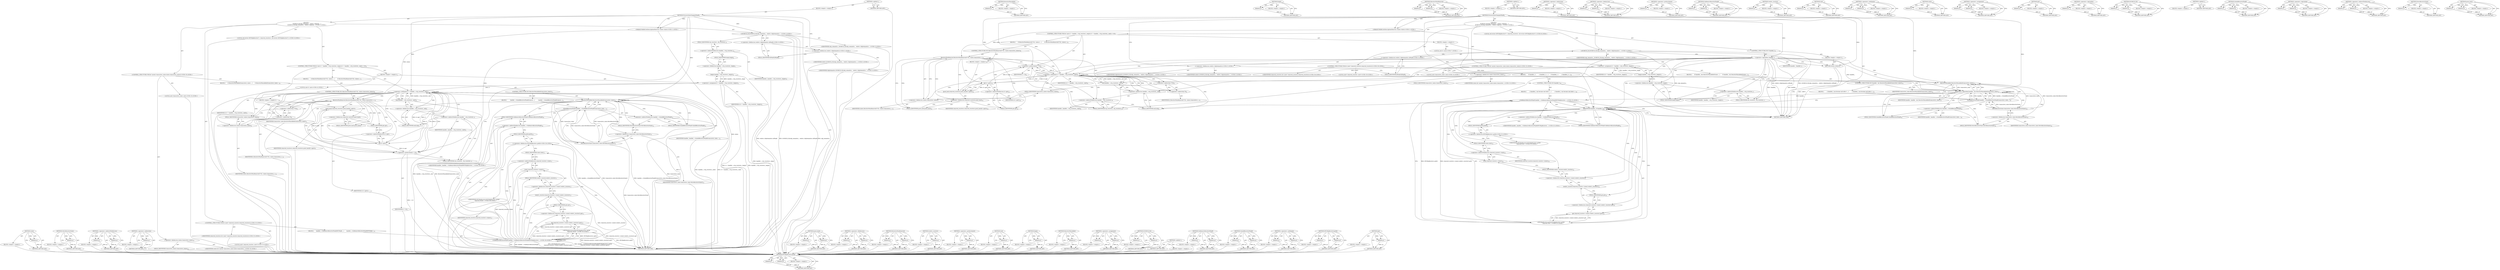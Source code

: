 digraph "push_back" {
vulnerable_207 [label=<(METHOD,state)>];
vulnerable_208 [label=<(PARAM,p1)>];
vulnerable_209 [label=<(BLOCK,&lt;empty&gt;,&lt;empty&gt;)>];
vulnerable_210 [label=<(METHOD_RETURN,ANY)>];
vulnerable_189 [label=<(METHOD,MoveReceiverState)>];
vulnerable_190 [label=<(PARAM,p1)>];
vulnerable_191 [label=<(BLOCK,&lt;empty&gt;,&lt;empty&gt;)>];
vulnerable_192 [label=<(METHOD_RETURN,ANY)>];
vulnerable_144 [label=<(METHOD,&lt;operator&gt;.indirectFieldAccess)>];
vulnerable_145 [label=<(PARAM,p1)>];
vulnerable_146 [label=<(PARAM,p2)>];
vulnerable_147 [label=<(BLOCK,&lt;empty&gt;,&lt;empty&gt;)>];
vulnerable_148 [label=<(METHOD_RETURN,ANY)>];
vulnerable_167 [label=<(METHOD,&lt;operator&gt;.indirection)>];
vulnerable_168 [label=<(PARAM,p1)>];
vulnerable_169 [label=<(BLOCK,&lt;empty&gt;,&lt;empty&gt;)>];
vulnerable_170 [label=<(METHOD_RETURN,ANY)>];
vulnerable_6 [label=<(METHOD,&lt;global&gt;)<SUB>1</SUB>>];
vulnerable_7 [label=<(BLOCK,&lt;empty&gt;,&lt;empty&gt;)<SUB>1</SUB>>];
vulnerable_8 [label=<(METHOD,ProcessStateChangesPlanB)<SUB>1</SUB>>];
vulnerable_9 [label="<(PARAM,WebRtcSetDescriptionObserver::States states)<SUB>1</SUB>>"];
vulnerable_10 [label="<(BLOCK,{
     DCHECK_EQ(sdp_semantics_, webrtc::SdpSem...,{
     DCHECK_EQ(sdp_semantics_, webrtc::SdpSem...)<SUB>1</SUB>>"];
vulnerable_11 [label="<(DCHECK_EQ,DCHECK_EQ(sdp_semantics_, webrtc::SdpSemantics:...)<SUB>2</SUB>>"];
vulnerable_12 [label="<(IDENTIFIER,sdp_semantics_,DCHECK_EQ(sdp_semantics_, webrtc::SdpSemantics:...)<SUB>2</SUB>>"];
vulnerable_13 [label="<(&lt;operator&gt;.fieldAccess,webrtc::SdpSemantics::kPlanB)<SUB>2</SUB>>"];
vulnerable_14 [label="<(&lt;operator&gt;.fieldAccess,webrtc::SdpSemantics)<SUB>2</SUB>>"];
vulnerable_15 [label="<(IDENTIFIER,webrtc,DCHECK_EQ(sdp_semantics_, webrtc::SdpSemantics:...)<SUB>2</SUB>>"];
vulnerable_16 [label="<(IDENTIFIER,SdpSemantics,DCHECK_EQ(sdp_semantics_, webrtc::SdpSemantics:...)<SUB>2</SUB>>"];
vulnerable_17 [label=<(FIELD_IDENTIFIER,kPlanB,kPlanB)<SUB>2</SUB>>];
vulnerable_18 [label="<(LOCAL,std.vector&lt;RTCRtpReceiver*&gt; removed_receivers: std.vector&lt;RTCRtpReceiver*&gt;)<SUB>3</SUB>>"];
vulnerable_19 [label=<(CONTROL_STRUCTURE,FOR,for (auto it = handler_-&gt;rtp_receivers_.begin();it != handler_-&gt;rtp_receivers_.end();++it))<SUB>4</SUB>>];
vulnerable_20 [label=<(BLOCK,&lt;empty&gt;,&lt;empty&gt;)<SUB>4</SUB>>];
vulnerable_21 [label="<(LOCAL,auto it: auto)<SUB>4</SUB>>"];
vulnerable_22 [label=<(&lt;operator&gt;.assignment,it = handler_-&gt;rtp_receivers_.begin())<SUB>4</SUB>>];
vulnerable_23 [label=<(IDENTIFIER,it,it = handler_-&gt;rtp_receivers_.begin())<SUB>4</SUB>>];
vulnerable_24 [label=<(begin,handler_-&gt;rtp_receivers_.begin())<SUB>4</SUB>>];
vulnerable_25 [label=<(&lt;operator&gt;.fieldAccess,handler_-&gt;rtp_receivers_.begin)<SUB>4</SUB>>];
vulnerable_26 [label=<(&lt;operator&gt;.indirectFieldAccess,handler_-&gt;rtp_receivers_)<SUB>4</SUB>>];
vulnerable_27 [label=<(IDENTIFIER,handler_,handler_-&gt;rtp_receivers_.begin())<SUB>4</SUB>>];
vulnerable_28 [label=<(FIELD_IDENTIFIER,rtp_receivers_,rtp_receivers_)<SUB>4</SUB>>];
vulnerable_29 [label=<(FIELD_IDENTIFIER,begin,begin)<SUB>4</SUB>>];
vulnerable_30 [label=<(&lt;operator&gt;.notEquals,it != handler_-&gt;rtp_receivers_.end())<SUB>5</SUB>>];
vulnerable_31 [label=<(IDENTIFIER,it,it != handler_-&gt;rtp_receivers_.end())<SUB>5</SUB>>];
vulnerable_32 [label=<(end,handler_-&gt;rtp_receivers_.end())<SUB>5</SUB>>];
vulnerable_33 [label=<(&lt;operator&gt;.fieldAccess,handler_-&gt;rtp_receivers_.end)<SUB>5</SUB>>];
vulnerable_34 [label=<(&lt;operator&gt;.indirectFieldAccess,handler_-&gt;rtp_receivers_)<SUB>5</SUB>>];
vulnerable_35 [label=<(IDENTIFIER,handler_,handler_-&gt;rtp_receivers_.end())<SUB>5</SUB>>];
vulnerable_36 [label=<(FIELD_IDENTIFIER,rtp_receivers_,rtp_receivers_)<SUB>5</SUB>>];
vulnerable_37 [label=<(FIELD_IDENTIFIER,end,end)<SUB>5</SUB>>];
vulnerable_38 [label=<(&lt;operator&gt;.preIncrement,++it)<SUB>5</SUB>>];
vulnerable_39 [label=<(IDENTIFIER,it,++it)<SUB>5</SUB>>];
vulnerable_40 [label=<(BLOCK,{
      if (ReceiverWasRemoved(*(*it), states.t...,{
      if (ReceiverWasRemoved(*(*it), states.t...)<SUB>5</SUB>>];
vulnerable_41 [label=<(CONTROL_STRUCTURE,IF,if (ReceiverWasRemoved(*(*it), states.transceiver_states)))<SUB>6</SUB>>];
vulnerable_42 [label=<(ReceiverWasRemoved,ReceiverWasRemoved(*(*it), states.transceiver_s...)<SUB>6</SUB>>];
vulnerable_43 [label=<(&lt;operator&gt;.indirection,*(*it))<SUB>6</SUB>>];
vulnerable_44 [label=<(&lt;operator&gt;.indirection,*it)<SUB>6</SUB>>];
vulnerable_45 [label=<(IDENTIFIER,it,ReceiverWasRemoved(*(*it), states.transceiver_s...)<SUB>6</SUB>>];
vulnerable_46 [label=<(&lt;operator&gt;.fieldAccess,states.transceiver_states)<SUB>6</SUB>>];
vulnerable_47 [label=<(IDENTIFIER,states,ReceiverWasRemoved(*(*it), states.transceiver_s...)<SUB>6</SUB>>];
vulnerable_48 [label=<(FIELD_IDENTIFIER,transceiver_states,transceiver_states)<SUB>6</SUB>>];
vulnerable_49 [label=<(BLOCK,&lt;empty&gt;,&lt;empty&gt;)<SUB>7</SUB>>];
vulnerable_50 [label=<(push_back,removed_receivers.push_back(it-&gt;get()))<SUB>7</SUB>>];
vulnerable_51 [label=<(&lt;operator&gt;.fieldAccess,removed_receivers.push_back)<SUB>7</SUB>>];
vulnerable_52 [label=<(IDENTIFIER,removed_receivers,removed_receivers.push_back(it-&gt;get()))<SUB>7</SUB>>];
vulnerable_53 [label=<(FIELD_IDENTIFIER,push_back,push_back)<SUB>7</SUB>>];
vulnerable_54 [label=<(get,it-&gt;get())<SUB>7</SUB>>];
vulnerable_55 [label=<(&lt;operator&gt;.indirectFieldAccess,it-&gt;get)<SUB>7</SUB>>];
vulnerable_56 [label=<(IDENTIFIER,it,it-&gt;get())<SUB>7</SUB>>];
vulnerable_57 [label=<(FIELD_IDENTIFIER,get,get)<SUB>7</SUB>>];
vulnerable_58 [label="<(CONTROL_STRUCTURE,FOR,for (auto&amp; transceiver_state:states.transceiver_states))<SUB>10</SUB>>"];
vulnerable_59 [label=<(&lt;operator&gt;.fieldAccess,states.transceiver_states)<SUB>10</SUB>>];
vulnerable_60 [label="<(IDENTIFIER,states,for (auto&amp; transceiver_state:states.transceiver...)<SUB>10</SUB>>"];
vulnerable_61 [label=<(FIELD_IDENTIFIER,transceiver_states,transceiver_states)<SUB>10</SUB>>];
vulnerable_62 [label="<(LOCAL,auto transceiver_state: auto)<SUB>10</SUB>>"];
vulnerable_63 [label=<(BLOCK,{
      if (ReceiverWasAdded(transceiver_state)...,{
      if (ReceiverWasAdded(transceiver_state)...)<SUB>10</SUB>>];
vulnerable_64 [label=<(CONTROL_STRUCTURE,IF,if (ReceiverWasAdded(transceiver_state)))<SUB>11</SUB>>];
vulnerable_65 [label=<(ReceiverWasAdded,ReceiverWasAdded(transceiver_state))<SUB>11</SUB>>];
vulnerable_66 [label=<(IDENTIFIER,transceiver_state,ReceiverWasAdded(transceiver_state))<SUB>11</SUB>>];
vulnerable_67 [label=<(BLOCK,{
         handler_-&gt;OnAddReceiverPlanB(transce...,{
         handler_-&gt;OnAddReceiverPlanB(transce...)<SUB>11</SUB>>];
vulnerable_68 [label=<(OnAddReceiverPlanB,handler_-&gt;OnAddReceiverPlanB(transceiver_state....)<SUB>12</SUB>>];
vulnerable_69 [label=<(&lt;operator&gt;.indirectFieldAccess,handler_-&gt;OnAddReceiverPlanB)<SUB>12</SUB>>];
vulnerable_70 [label=<(IDENTIFIER,handler_,handler_-&gt;OnAddReceiverPlanB(transceiver_state....)<SUB>12</SUB>>];
vulnerable_71 [label=<(FIELD_IDENTIFIER,OnAddReceiverPlanB,OnAddReceiverPlanB)<SUB>12</SUB>>];
vulnerable_72 [label=<(MoveReceiverState,transceiver_state.MoveReceiverState())<SUB>12</SUB>>];
vulnerable_73 [label=<(&lt;operator&gt;.fieldAccess,transceiver_state.MoveReceiverState)<SUB>12</SUB>>];
vulnerable_74 [label=<(IDENTIFIER,transceiver_state,transceiver_state.MoveReceiverState())<SUB>12</SUB>>];
vulnerable_75 [label=<(FIELD_IDENTIFIER,MoveReceiverState,MoveReceiverState)<SUB>12</SUB>>];
vulnerable_76 [label="<(CONTROL_STRUCTURE,FOR,for (auto* removed_receiver:removed_receivers))<SUB>15</SUB>>"];
vulnerable_77 [label="<(IDENTIFIER,removed_receivers,for (auto* removed_receiver:removed_receivers))<SUB>15</SUB>>"];
vulnerable_78 [label="<(LOCAL,auto* removed_receiver: auto*)<SUB>15</SUB>>"];
vulnerable_79 [label=<(BLOCK,{
      handler_-&gt;OnRemoveReceiverPlanB(RTCRtpR...,{
      handler_-&gt;OnRemoveReceiverPlanB(RTCRtpR...)<SUB>15</SUB>>];
vulnerable_80 [label="<(OnRemoveReceiverPlanB,handler_-&gt;OnRemoveReceiverPlanB(RTCRtpReceiver:...)<SUB>16</SUB>>"];
vulnerable_81 [label=<(&lt;operator&gt;.indirectFieldAccess,handler_-&gt;OnRemoveReceiverPlanB)<SUB>16</SUB>>];
vulnerable_82 [label="<(IDENTIFIER,handler_,handler_-&gt;OnRemoveReceiverPlanB(RTCRtpReceiver:...)<SUB>16</SUB>>"];
vulnerable_83 [label=<(FIELD_IDENTIFIER,OnRemoveReceiverPlanB,OnRemoveReceiverPlanB)<SUB>16</SUB>>];
vulnerable_84 [label="<(RTCRtpReceiver.getId,RTCRtpReceiver::getId(
          removed_receiv...)<SUB>16</SUB>>"];
vulnerable_85 [label="<(&lt;operator&gt;.fieldAccess,RTCRtpReceiver::getId)<SUB>16</SUB>>"];
vulnerable_86 [label="<(IDENTIFIER,RTCRtpReceiver,RTCRtpReceiver::getId(
          removed_receiv...)<SUB>16</SUB>>"];
vulnerable_87 [label=<(FIELD_IDENTIFIER,getId,getId)<SUB>16</SUB>>];
vulnerable_88 [label=<(get,removed_receiver-&gt;state().webrtc_receiver().get())<SUB>17</SUB>>];
vulnerable_89 [label=<(&lt;operator&gt;.fieldAccess,removed_receiver-&gt;state().webrtc_receiver().get)<SUB>17</SUB>>];
vulnerable_90 [label=<(webrtc_receiver,removed_receiver-&gt;state().webrtc_receiver())<SUB>17</SUB>>];
vulnerable_91 [label=<(&lt;operator&gt;.fieldAccess,removed_receiver-&gt;state().webrtc_receiver)<SUB>17</SUB>>];
vulnerable_92 [label=<(state,removed_receiver-&gt;state())<SUB>17</SUB>>];
vulnerable_93 [label=<(&lt;operator&gt;.indirectFieldAccess,removed_receiver-&gt;state)<SUB>17</SUB>>];
vulnerable_94 [label=<(IDENTIFIER,removed_receiver,removed_receiver-&gt;state())<SUB>17</SUB>>];
vulnerable_95 [label=<(FIELD_IDENTIFIER,state,state)<SUB>17</SUB>>];
vulnerable_96 [label=<(FIELD_IDENTIFIER,webrtc_receiver,webrtc_receiver)<SUB>17</SUB>>];
vulnerable_97 [label=<(FIELD_IDENTIFIER,get,get)<SUB>17</SUB>>];
vulnerable_98 [label=<(METHOD_RETURN,void)<SUB>1</SUB>>];
vulnerable_100 [label=<(METHOD_RETURN,ANY)<SUB>1</SUB>>];
vulnerable_171 [label=<(METHOD,push_back)>];
vulnerable_172 [label=<(PARAM,p1)>];
vulnerable_173 [label=<(PARAM,p2)>];
vulnerable_174 [label=<(BLOCK,&lt;empty&gt;,&lt;empty&gt;)>];
vulnerable_175 [label=<(METHOD_RETURN,ANY)>];
vulnerable_130 [label=<(METHOD,&lt;operator&gt;.fieldAccess)>];
vulnerable_131 [label=<(PARAM,p1)>];
vulnerable_132 [label=<(PARAM,p2)>];
vulnerable_133 [label=<(BLOCK,&lt;empty&gt;,&lt;empty&gt;)>];
vulnerable_134 [label=<(METHOD_RETURN,ANY)>];
vulnerable_162 [label=<(METHOD,ReceiverWasRemoved)>];
vulnerable_163 [label=<(PARAM,p1)>];
vulnerable_164 [label=<(PARAM,p2)>];
vulnerable_165 [label=<(BLOCK,&lt;empty&gt;,&lt;empty&gt;)>];
vulnerable_166 [label=<(METHOD_RETURN,ANY)>];
vulnerable_203 [label=<(METHOD,webrtc_receiver)>];
vulnerable_204 [label=<(PARAM,p1)>];
vulnerable_205 [label=<(BLOCK,&lt;empty&gt;,&lt;empty&gt;)>];
vulnerable_206 [label=<(METHOD_RETURN,ANY)>];
vulnerable_158 [label=<(METHOD,&lt;operator&gt;.preIncrement)>];
vulnerable_159 [label=<(PARAM,p1)>];
vulnerable_160 [label=<(BLOCK,&lt;empty&gt;,&lt;empty&gt;)>];
vulnerable_161 [label=<(METHOD_RETURN,ANY)>];
vulnerable_154 [label=<(METHOD,end)>];
vulnerable_155 [label=<(PARAM,p1)>];
vulnerable_156 [label=<(BLOCK,&lt;empty&gt;,&lt;empty&gt;)>];
vulnerable_157 [label=<(METHOD_RETURN,ANY)>];
vulnerable_140 [label=<(METHOD,begin)>];
vulnerable_141 [label=<(PARAM,p1)>];
vulnerable_142 [label=<(BLOCK,&lt;empty&gt;,&lt;empty&gt;)>];
vulnerable_143 [label=<(METHOD_RETURN,ANY)>];
vulnerable_180 [label=<(METHOD,ReceiverWasAdded)>];
vulnerable_181 [label=<(PARAM,p1)>];
vulnerable_182 [label=<(BLOCK,&lt;empty&gt;,&lt;empty&gt;)>];
vulnerable_183 [label=<(METHOD_RETURN,ANY)>];
vulnerable_135 [label=<(METHOD,&lt;operator&gt;.assignment)>];
vulnerable_136 [label=<(PARAM,p1)>];
vulnerable_137 [label=<(PARAM,p2)>];
vulnerable_138 [label=<(BLOCK,&lt;empty&gt;,&lt;empty&gt;)>];
vulnerable_139 [label=<(METHOD_RETURN,ANY)>];
vulnerable_125 [label=<(METHOD,DCHECK_EQ)>];
vulnerable_126 [label=<(PARAM,p1)>];
vulnerable_127 [label=<(PARAM,p2)>];
vulnerable_128 [label=<(BLOCK,&lt;empty&gt;,&lt;empty&gt;)>];
vulnerable_129 [label=<(METHOD_RETURN,ANY)>];
vulnerable_119 [label=<(METHOD,&lt;global&gt;)<SUB>1</SUB>>];
vulnerable_120 [label=<(BLOCK,&lt;empty&gt;,&lt;empty&gt;)>];
vulnerable_121 [label=<(METHOD_RETURN,ANY)>];
vulnerable_193 [label=<(METHOD,OnRemoveReceiverPlanB)>];
vulnerable_194 [label=<(PARAM,p1)>];
vulnerable_195 [label=<(PARAM,p2)>];
vulnerable_196 [label=<(BLOCK,&lt;empty&gt;,&lt;empty&gt;)>];
vulnerable_197 [label=<(METHOD_RETURN,ANY)>];
vulnerable_184 [label=<(METHOD,OnAddReceiverPlanB)>];
vulnerable_185 [label=<(PARAM,p1)>];
vulnerable_186 [label=<(PARAM,p2)>];
vulnerable_187 [label=<(BLOCK,&lt;empty&gt;,&lt;empty&gt;)>];
vulnerable_188 [label=<(METHOD_RETURN,ANY)>];
vulnerable_149 [label=<(METHOD,&lt;operator&gt;.notEquals)>];
vulnerable_150 [label=<(PARAM,p1)>];
vulnerable_151 [label=<(PARAM,p2)>];
vulnerable_152 [label=<(BLOCK,&lt;empty&gt;,&lt;empty&gt;)>];
vulnerable_153 [label=<(METHOD_RETURN,ANY)>];
vulnerable_198 [label=<(METHOD,RTCRtpReceiver.getId)>];
vulnerable_199 [label=<(PARAM,p1)>];
vulnerable_200 [label=<(PARAM,p2)>];
vulnerable_201 [label=<(BLOCK,&lt;empty&gt;,&lt;empty&gt;)>];
vulnerable_202 [label=<(METHOD_RETURN,ANY)>];
vulnerable_176 [label=<(METHOD,get)>];
vulnerable_177 [label=<(PARAM,p1)>];
vulnerable_178 [label=<(BLOCK,&lt;empty&gt;,&lt;empty&gt;)>];
vulnerable_179 [label=<(METHOD_RETURN,ANY)>];
fixed_217 [label=<(METHOD,RTCRtpReceiver.getId)>];
fixed_218 [label=<(PARAM,p1)>];
fixed_219 [label=<(PARAM,p2)>];
fixed_220 [label=<(BLOCK,&lt;empty&gt;,&lt;empty&gt;)>];
fixed_221 [label=<(METHOD_RETURN,ANY)>];
fixed_199 [label=<(METHOD,ReceiverWasAdded)>];
fixed_200 [label=<(PARAM,p1)>];
fixed_201 [label=<(BLOCK,&lt;empty&gt;,&lt;empty&gt;)>];
fixed_202 [label=<(METHOD_RETURN,ANY)>];
fixed_154 [label=<(METHOD,begin)>];
fixed_155 [label=<(PARAM,p1)>];
fixed_156 [label=<(BLOCK,&lt;empty&gt;,&lt;empty&gt;)>];
fixed_157 [label=<(METHOD_RETURN,ANY)>];
fixed_176 [label=<(METHOD,ReceiverWasRemoved)>];
fixed_177 [label=<(PARAM,p1)>];
fixed_178 [label=<(PARAM,p2)>];
fixed_179 [label=<(BLOCK,&lt;empty&gt;,&lt;empty&gt;)>];
fixed_180 [label=<(METHOD_RETURN,ANY)>];
fixed_6 [label=<(METHOD,&lt;global&gt;)<SUB>1</SUB>>];
fixed_7 [label=<(BLOCK,&lt;empty&gt;,&lt;empty&gt;)<SUB>1</SUB>>];
fixed_8 [label=<(METHOD,ProcessStateChangesPlanB)<SUB>1</SUB>>];
fixed_9 [label="<(PARAM,WebRtcSetDescriptionObserver::States states)<SUB>1</SUB>>"];
fixed_10 [label="<(BLOCK,{
     DCHECK_EQ(sdp_semantics_, webrtc::SdpSem...,{
     DCHECK_EQ(sdp_semantics_, webrtc::SdpSem...)<SUB>1</SUB>>"];
fixed_11 [label="<(DCHECK_EQ,DCHECK_EQ(sdp_semantics_, webrtc::SdpSemantics:...)<SUB>2</SUB>>"];
fixed_12 [label="<(IDENTIFIER,sdp_semantics_,DCHECK_EQ(sdp_semantics_, webrtc::SdpSemantics:...)<SUB>2</SUB>>"];
fixed_13 [label="<(&lt;operator&gt;.fieldAccess,webrtc::SdpSemantics::kPlanB)<SUB>2</SUB>>"];
fixed_14 [label="<(&lt;operator&gt;.fieldAccess,webrtc::SdpSemantics)<SUB>2</SUB>>"];
fixed_15 [label="<(IDENTIFIER,webrtc,DCHECK_EQ(sdp_semantics_, webrtc::SdpSemantics:...)<SUB>2</SUB>>"];
fixed_16 [label="<(IDENTIFIER,SdpSemantics,DCHECK_EQ(sdp_semantics_, webrtc::SdpSemantics:...)<SUB>2</SUB>>"];
fixed_17 [label=<(FIELD_IDENTIFIER,kPlanB,kPlanB)<SUB>2</SUB>>];
fixed_18 [label=<(CONTROL_STRUCTURE,IF,if (!handler_))<SUB>3</SUB>>];
fixed_19 [label=<(&lt;operator&gt;.logicalNot,!handler_)<SUB>3</SUB>>];
fixed_20 [label=<(IDENTIFIER,handler_,!handler_)<SUB>3</SUB>>];
fixed_21 [label=<(BLOCK,&lt;empty&gt;,&lt;empty&gt;)<SUB>4</SUB>>];
fixed_22 [label=<(RETURN,return;,return;)<SUB>4</SUB>>];
fixed_23 [label="<(LOCAL,std.vector&lt;RTCRtpReceiver*&gt; removed_receivers: std.vector&lt;RTCRtpReceiver*&gt;)<SUB>6</SUB>>"];
fixed_24 [label=<(CONTROL_STRUCTURE,FOR,for (auto it = handler_-&gt;rtp_receivers_.begin();it != handler_-&gt;rtp_receivers_.end();++it))<SUB>7</SUB>>];
fixed_25 [label=<(BLOCK,&lt;empty&gt;,&lt;empty&gt;)<SUB>7</SUB>>];
fixed_26 [label="<(LOCAL,auto it: auto)<SUB>7</SUB>>"];
fixed_27 [label=<(&lt;operator&gt;.assignment,it = handler_-&gt;rtp_receivers_.begin())<SUB>7</SUB>>];
fixed_28 [label=<(IDENTIFIER,it,it = handler_-&gt;rtp_receivers_.begin())<SUB>7</SUB>>];
fixed_29 [label=<(begin,handler_-&gt;rtp_receivers_.begin())<SUB>7</SUB>>];
fixed_30 [label=<(&lt;operator&gt;.fieldAccess,handler_-&gt;rtp_receivers_.begin)<SUB>7</SUB>>];
fixed_31 [label=<(&lt;operator&gt;.indirectFieldAccess,handler_-&gt;rtp_receivers_)<SUB>7</SUB>>];
fixed_32 [label=<(IDENTIFIER,handler_,handler_-&gt;rtp_receivers_.begin())<SUB>7</SUB>>];
fixed_33 [label=<(FIELD_IDENTIFIER,rtp_receivers_,rtp_receivers_)<SUB>7</SUB>>];
fixed_34 [label=<(FIELD_IDENTIFIER,begin,begin)<SUB>7</SUB>>];
fixed_35 [label=<(&lt;operator&gt;.notEquals,it != handler_-&gt;rtp_receivers_.end())<SUB>8</SUB>>];
fixed_36 [label=<(IDENTIFIER,it,it != handler_-&gt;rtp_receivers_.end())<SUB>8</SUB>>];
fixed_37 [label=<(end,handler_-&gt;rtp_receivers_.end())<SUB>8</SUB>>];
fixed_38 [label=<(&lt;operator&gt;.fieldAccess,handler_-&gt;rtp_receivers_.end)<SUB>8</SUB>>];
fixed_39 [label=<(&lt;operator&gt;.indirectFieldAccess,handler_-&gt;rtp_receivers_)<SUB>8</SUB>>];
fixed_40 [label=<(IDENTIFIER,handler_,handler_-&gt;rtp_receivers_.end())<SUB>8</SUB>>];
fixed_41 [label=<(FIELD_IDENTIFIER,rtp_receivers_,rtp_receivers_)<SUB>8</SUB>>];
fixed_42 [label=<(FIELD_IDENTIFIER,end,end)<SUB>8</SUB>>];
fixed_43 [label=<(&lt;operator&gt;.preIncrement,++it)<SUB>8</SUB>>];
fixed_44 [label=<(IDENTIFIER,it,++it)<SUB>8</SUB>>];
fixed_45 [label=<(BLOCK,{
      if (ReceiverWasRemoved(*(*it), states.t...,{
      if (ReceiverWasRemoved(*(*it), states.t...)<SUB>8</SUB>>];
fixed_46 [label=<(CONTROL_STRUCTURE,IF,if (ReceiverWasRemoved(*(*it), states.transceiver_states)))<SUB>9</SUB>>];
fixed_47 [label=<(ReceiverWasRemoved,ReceiverWasRemoved(*(*it), states.transceiver_s...)<SUB>9</SUB>>];
fixed_48 [label=<(&lt;operator&gt;.indirection,*(*it))<SUB>9</SUB>>];
fixed_49 [label=<(&lt;operator&gt;.indirection,*it)<SUB>9</SUB>>];
fixed_50 [label=<(IDENTIFIER,it,ReceiverWasRemoved(*(*it), states.transceiver_s...)<SUB>9</SUB>>];
fixed_51 [label=<(&lt;operator&gt;.fieldAccess,states.transceiver_states)<SUB>9</SUB>>];
fixed_52 [label=<(IDENTIFIER,states,ReceiverWasRemoved(*(*it), states.transceiver_s...)<SUB>9</SUB>>];
fixed_53 [label=<(FIELD_IDENTIFIER,transceiver_states,transceiver_states)<SUB>9</SUB>>];
fixed_54 [label=<(BLOCK,&lt;empty&gt;,&lt;empty&gt;)<SUB>10</SUB>>];
fixed_55 [label=<(push_back,removed_receivers.push_back(it-&gt;get()))<SUB>10</SUB>>];
fixed_56 [label=<(&lt;operator&gt;.fieldAccess,removed_receivers.push_back)<SUB>10</SUB>>];
fixed_57 [label=<(IDENTIFIER,removed_receivers,removed_receivers.push_back(it-&gt;get()))<SUB>10</SUB>>];
fixed_58 [label=<(FIELD_IDENTIFIER,push_back,push_back)<SUB>10</SUB>>];
fixed_59 [label=<(get,it-&gt;get())<SUB>10</SUB>>];
fixed_60 [label=<(&lt;operator&gt;.indirectFieldAccess,it-&gt;get)<SUB>10</SUB>>];
fixed_61 [label=<(IDENTIFIER,it,it-&gt;get())<SUB>10</SUB>>];
fixed_62 [label=<(FIELD_IDENTIFIER,get,get)<SUB>10</SUB>>];
fixed_63 [label="<(CONTROL_STRUCTURE,FOR,for (auto&amp; transceiver_state:states.transceiver_states))<SUB>13</SUB>>"];
fixed_64 [label=<(&lt;operator&gt;.fieldAccess,states.transceiver_states)<SUB>13</SUB>>];
fixed_65 [label="<(IDENTIFIER,states,for (auto&amp; transceiver_state:states.transceiver...)<SUB>13</SUB>>"];
fixed_66 [label=<(FIELD_IDENTIFIER,transceiver_states,transceiver_states)<SUB>13</SUB>>];
fixed_67 [label="<(LOCAL,auto transceiver_state: auto)<SUB>13</SUB>>"];
fixed_68 [label=<(BLOCK,{
      if (handler_ &amp;&amp; ReceiverWasAdded(transc...,{
      if (handler_ &amp;&amp; ReceiverWasAdded(transc...)<SUB>13</SUB>>];
fixed_69 [label=<(CONTROL_STRUCTURE,IF,if (handler_ &amp;&amp; ReceiverWasAdded(transceiver_state)))<SUB>14</SUB>>];
fixed_70 [label=<(&lt;operator&gt;.logicalAnd,handler_ &amp;&amp; ReceiverWasAdded(transceiver_state))<SUB>14</SUB>>];
fixed_71 [label=<(IDENTIFIER,handler_,handler_ &amp;&amp; ReceiverWasAdded(transceiver_state))<SUB>14</SUB>>];
fixed_72 [label=<(ReceiverWasAdded,ReceiverWasAdded(transceiver_state))<SUB>14</SUB>>];
fixed_73 [label=<(IDENTIFIER,transceiver_state,ReceiverWasAdded(transceiver_state))<SUB>14</SUB>>];
fixed_74 [label=<(BLOCK,{
        // |handler_| can become null after t...,{
        // |handler_| can become null after t...)<SUB>14</SUB>>];
fixed_75 [label=<(OnAddReceiverPlanB,handler_-&gt;OnAddReceiverPlanB(transceiver_state....)<SUB>16</SUB>>];
fixed_76 [label=<(&lt;operator&gt;.indirectFieldAccess,handler_-&gt;OnAddReceiverPlanB)<SUB>16</SUB>>];
fixed_77 [label=<(IDENTIFIER,handler_,handler_-&gt;OnAddReceiverPlanB(transceiver_state....)<SUB>16</SUB>>];
fixed_78 [label=<(FIELD_IDENTIFIER,OnAddReceiverPlanB,OnAddReceiverPlanB)<SUB>16</SUB>>];
fixed_79 [label=<(MoveReceiverState,transceiver_state.MoveReceiverState())<SUB>16</SUB>>];
fixed_80 [label=<(&lt;operator&gt;.fieldAccess,transceiver_state.MoveReceiverState)<SUB>16</SUB>>];
fixed_81 [label=<(IDENTIFIER,transceiver_state,transceiver_state.MoveReceiverState())<SUB>16</SUB>>];
fixed_82 [label=<(FIELD_IDENTIFIER,MoveReceiverState,MoveReceiverState)<SUB>16</SUB>>];
fixed_83 [label="<(CONTROL_STRUCTURE,FOR,for (auto* removed_receiver:removed_receivers))<SUB>19</SUB>>"];
fixed_84 [label="<(IDENTIFIER,removed_receivers,for (auto* removed_receiver:removed_receivers))<SUB>19</SUB>>"];
fixed_85 [label="<(LOCAL,auto* removed_receiver: auto*)<SUB>19</SUB>>"];
fixed_86 [label=<(BLOCK,{
      if (handler_) {
        // |handler_| c...,{
      if (handler_) {
        // |handler_| c...)<SUB>19</SUB>>];
fixed_87 [label=<(CONTROL_STRUCTURE,IF,if (handler_))<SUB>20</SUB>>];
fixed_88 [label=<(IDENTIFIER,handler_,if (handler_))<SUB>20</SUB>>];
fixed_89 [label=<(BLOCK,{
        // |handler_| can become null after t...,{
        // |handler_| can become null after t...)<SUB>20</SUB>>];
fixed_90 [label="<(OnRemoveReceiverPlanB,handler_-&gt;OnRemoveReceiverPlanB(RTCRtpReceiver:...)<SUB>22</SUB>>"];
fixed_91 [label=<(&lt;operator&gt;.indirectFieldAccess,handler_-&gt;OnRemoveReceiverPlanB)<SUB>22</SUB>>];
fixed_92 [label="<(IDENTIFIER,handler_,handler_-&gt;OnRemoveReceiverPlanB(RTCRtpReceiver:...)<SUB>22</SUB>>"];
fixed_93 [label=<(FIELD_IDENTIFIER,OnRemoveReceiverPlanB,OnRemoveReceiverPlanB)<SUB>22</SUB>>];
fixed_94 [label="<(RTCRtpReceiver.getId,RTCRtpReceiver::getId(
            removed_rece...)<SUB>22</SUB>>"];
fixed_95 [label="<(&lt;operator&gt;.fieldAccess,RTCRtpReceiver::getId)<SUB>22</SUB>>"];
fixed_96 [label="<(IDENTIFIER,RTCRtpReceiver,RTCRtpReceiver::getId(
            removed_rece...)<SUB>22</SUB>>"];
fixed_97 [label=<(FIELD_IDENTIFIER,getId,getId)<SUB>22</SUB>>];
fixed_98 [label=<(get,removed_receiver-&gt;state().webrtc_receiver().get())<SUB>23</SUB>>];
fixed_99 [label=<(&lt;operator&gt;.fieldAccess,removed_receiver-&gt;state().webrtc_receiver().get)<SUB>23</SUB>>];
fixed_100 [label=<(webrtc_receiver,removed_receiver-&gt;state().webrtc_receiver())<SUB>23</SUB>>];
fixed_101 [label=<(&lt;operator&gt;.fieldAccess,removed_receiver-&gt;state().webrtc_receiver)<SUB>23</SUB>>];
fixed_102 [label=<(state,removed_receiver-&gt;state())<SUB>23</SUB>>];
fixed_103 [label=<(&lt;operator&gt;.indirectFieldAccess,removed_receiver-&gt;state)<SUB>23</SUB>>];
fixed_104 [label=<(IDENTIFIER,removed_receiver,removed_receiver-&gt;state())<SUB>23</SUB>>];
fixed_105 [label=<(FIELD_IDENTIFIER,state,state)<SUB>23</SUB>>];
fixed_106 [label=<(FIELD_IDENTIFIER,webrtc_receiver,webrtc_receiver)<SUB>23</SUB>>];
fixed_107 [label=<(FIELD_IDENTIFIER,get,get)<SUB>23</SUB>>];
fixed_108 [label=<(METHOD_RETURN,void)<SUB>1</SUB>>];
fixed_110 [label=<(METHOD_RETURN,ANY)<SUB>1</SUB>>];
fixed_181 [label=<(METHOD,&lt;operator&gt;.indirection)>];
fixed_182 [label=<(PARAM,p1)>];
fixed_183 [label=<(BLOCK,&lt;empty&gt;,&lt;empty&gt;)>];
fixed_184 [label=<(METHOD_RETURN,ANY)>];
fixed_140 [label=<(METHOD,&lt;operator&gt;.fieldAccess)>];
fixed_141 [label=<(PARAM,p1)>];
fixed_142 [label=<(PARAM,p2)>];
fixed_143 [label=<(BLOCK,&lt;empty&gt;,&lt;empty&gt;)>];
fixed_144 [label=<(METHOD_RETURN,ANY)>];
fixed_172 [label=<(METHOD,&lt;operator&gt;.preIncrement)>];
fixed_173 [label=<(PARAM,p1)>];
fixed_174 [label=<(BLOCK,&lt;empty&gt;,&lt;empty&gt;)>];
fixed_175 [label=<(METHOD_RETURN,ANY)>];
fixed_212 [label=<(METHOD,OnRemoveReceiverPlanB)>];
fixed_213 [label=<(PARAM,p1)>];
fixed_214 [label=<(PARAM,p2)>];
fixed_215 [label=<(BLOCK,&lt;empty&gt;,&lt;empty&gt;)>];
fixed_216 [label=<(METHOD_RETURN,ANY)>];
fixed_222 [label=<(METHOD,webrtc_receiver)>];
fixed_223 [label=<(PARAM,p1)>];
fixed_224 [label=<(BLOCK,&lt;empty&gt;,&lt;empty&gt;)>];
fixed_225 [label=<(METHOD_RETURN,ANY)>];
fixed_168 [label=<(METHOD,end)>];
fixed_169 [label=<(PARAM,p1)>];
fixed_170 [label=<(BLOCK,&lt;empty&gt;,&lt;empty&gt;)>];
fixed_171 [label=<(METHOD_RETURN,ANY)>];
fixed_163 [label=<(METHOD,&lt;operator&gt;.notEquals)>];
fixed_164 [label=<(PARAM,p1)>];
fixed_165 [label=<(PARAM,p2)>];
fixed_166 [label=<(BLOCK,&lt;empty&gt;,&lt;empty&gt;)>];
fixed_167 [label=<(METHOD_RETURN,ANY)>];
fixed_226 [label=<(METHOD,state)>];
fixed_227 [label=<(PARAM,p1)>];
fixed_228 [label=<(BLOCK,&lt;empty&gt;,&lt;empty&gt;)>];
fixed_229 [label=<(METHOD_RETURN,ANY)>];
fixed_149 [label=<(METHOD,&lt;operator&gt;.assignment)>];
fixed_150 [label=<(PARAM,p1)>];
fixed_151 [label=<(PARAM,p2)>];
fixed_152 [label=<(BLOCK,&lt;empty&gt;,&lt;empty&gt;)>];
fixed_153 [label=<(METHOD_RETURN,ANY)>];
fixed_190 [label=<(METHOD,get)>];
fixed_191 [label=<(PARAM,p1)>];
fixed_192 [label=<(BLOCK,&lt;empty&gt;,&lt;empty&gt;)>];
fixed_193 [label=<(METHOD_RETURN,ANY)>];
fixed_145 [label=<(METHOD,&lt;operator&gt;.logicalNot)>];
fixed_146 [label=<(PARAM,p1)>];
fixed_147 [label=<(BLOCK,&lt;empty&gt;,&lt;empty&gt;)>];
fixed_148 [label=<(METHOD_RETURN,ANY)>];
fixed_135 [label=<(METHOD,DCHECK_EQ)>];
fixed_136 [label=<(PARAM,p1)>];
fixed_137 [label=<(PARAM,p2)>];
fixed_138 [label=<(BLOCK,&lt;empty&gt;,&lt;empty&gt;)>];
fixed_139 [label=<(METHOD_RETURN,ANY)>];
fixed_129 [label=<(METHOD,&lt;global&gt;)<SUB>1</SUB>>];
fixed_130 [label=<(BLOCK,&lt;empty&gt;,&lt;empty&gt;)>];
fixed_131 [label=<(METHOD_RETURN,ANY)>];
fixed_203 [label=<(METHOD,OnAddReceiverPlanB)>];
fixed_204 [label=<(PARAM,p1)>];
fixed_205 [label=<(PARAM,p2)>];
fixed_206 [label=<(BLOCK,&lt;empty&gt;,&lt;empty&gt;)>];
fixed_207 [label=<(METHOD_RETURN,ANY)>];
fixed_194 [label=<(METHOD,&lt;operator&gt;.logicalAnd)>];
fixed_195 [label=<(PARAM,p1)>];
fixed_196 [label=<(PARAM,p2)>];
fixed_197 [label=<(BLOCK,&lt;empty&gt;,&lt;empty&gt;)>];
fixed_198 [label=<(METHOD_RETURN,ANY)>];
fixed_158 [label=<(METHOD,&lt;operator&gt;.indirectFieldAccess)>];
fixed_159 [label=<(PARAM,p1)>];
fixed_160 [label=<(PARAM,p2)>];
fixed_161 [label=<(BLOCK,&lt;empty&gt;,&lt;empty&gt;)>];
fixed_162 [label=<(METHOD_RETURN,ANY)>];
fixed_208 [label=<(METHOD,MoveReceiverState)>];
fixed_209 [label=<(PARAM,p1)>];
fixed_210 [label=<(BLOCK,&lt;empty&gt;,&lt;empty&gt;)>];
fixed_211 [label=<(METHOD_RETURN,ANY)>];
fixed_185 [label=<(METHOD,push_back)>];
fixed_186 [label=<(PARAM,p1)>];
fixed_187 [label=<(PARAM,p2)>];
fixed_188 [label=<(BLOCK,&lt;empty&gt;,&lt;empty&gt;)>];
fixed_189 [label=<(METHOD_RETURN,ANY)>];
vulnerable_207 -> vulnerable_208  [key=0, label="AST: "];
vulnerable_207 -> vulnerable_208  [key=1, label="DDG: "];
vulnerable_207 -> vulnerable_209  [key=0, label="AST: "];
vulnerable_207 -> vulnerable_210  [key=0, label="AST: "];
vulnerable_207 -> vulnerable_210  [key=1, label="CFG: "];
vulnerable_208 -> vulnerable_210  [key=0, label="DDG: p1"];
vulnerable_209 -> fixed_217  [key=0];
vulnerable_210 -> fixed_217  [key=0];
vulnerable_189 -> vulnerable_190  [key=0, label="AST: "];
vulnerable_189 -> vulnerable_190  [key=1, label="DDG: "];
vulnerable_189 -> vulnerable_191  [key=0, label="AST: "];
vulnerable_189 -> vulnerable_192  [key=0, label="AST: "];
vulnerable_189 -> vulnerable_192  [key=1, label="CFG: "];
vulnerable_190 -> vulnerable_192  [key=0, label="DDG: p1"];
vulnerable_191 -> fixed_217  [key=0];
vulnerable_192 -> fixed_217  [key=0];
vulnerable_144 -> vulnerable_145  [key=0, label="AST: "];
vulnerable_144 -> vulnerable_145  [key=1, label="DDG: "];
vulnerable_144 -> vulnerable_147  [key=0, label="AST: "];
vulnerable_144 -> vulnerable_146  [key=0, label="AST: "];
vulnerable_144 -> vulnerable_146  [key=1, label="DDG: "];
vulnerable_144 -> vulnerable_148  [key=0, label="AST: "];
vulnerable_144 -> vulnerable_148  [key=1, label="CFG: "];
vulnerable_145 -> vulnerable_148  [key=0, label="DDG: p1"];
vulnerable_146 -> vulnerable_148  [key=0, label="DDG: p2"];
vulnerable_147 -> fixed_217  [key=0];
vulnerable_148 -> fixed_217  [key=0];
vulnerable_167 -> vulnerable_168  [key=0, label="AST: "];
vulnerable_167 -> vulnerable_168  [key=1, label="DDG: "];
vulnerable_167 -> vulnerable_169  [key=0, label="AST: "];
vulnerable_167 -> vulnerable_170  [key=0, label="AST: "];
vulnerable_167 -> vulnerable_170  [key=1, label="CFG: "];
vulnerable_168 -> vulnerable_170  [key=0, label="DDG: p1"];
vulnerable_169 -> fixed_217  [key=0];
vulnerable_170 -> fixed_217  [key=0];
vulnerable_6 -> vulnerable_7  [key=0, label="AST: "];
vulnerable_6 -> vulnerable_100  [key=0, label="AST: "];
vulnerable_6 -> vulnerable_100  [key=1, label="CFG: "];
vulnerable_7 -> vulnerable_8  [key=0, label="AST: "];
vulnerable_8 -> vulnerable_9  [key=0, label="AST: "];
vulnerable_8 -> vulnerable_9  [key=1, label="DDG: "];
vulnerable_8 -> vulnerable_10  [key=0, label="AST: "];
vulnerable_8 -> vulnerable_98  [key=0, label="AST: "];
vulnerable_8 -> vulnerable_14  [key=0, label="CFG: "];
vulnerable_8 -> vulnerable_11  [key=0, label="DDG: "];
vulnerable_8 -> vulnerable_30  [key=0, label="DDG: "];
vulnerable_8 -> vulnerable_38  [key=0, label="DDG: "];
vulnerable_8 -> vulnerable_65  [key=0, label="DDG: "];
vulnerable_9 -> vulnerable_98  [key=0, label="DDG: states"];
vulnerable_9 -> vulnerable_42  [key=0, label="DDG: states"];
vulnerable_10 -> vulnerable_11  [key=0, label="AST: "];
vulnerable_10 -> vulnerable_18  [key=0, label="AST: "];
vulnerable_10 -> vulnerable_19  [key=0, label="AST: "];
vulnerable_10 -> vulnerable_58  [key=0, label="AST: "];
vulnerable_10 -> vulnerable_76  [key=0, label="AST: "];
vulnerable_11 -> vulnerable_12  [key=0, label="AST: "];
vulnerable_11 -> vulnerable_13  [key=0, label="AST: "];
vulnerable_11 -> vulnerable_28  [key=0, label="CFG: "];
vulnerable_11 -> vulnerable_98  [key=0, label="DDG: webrtc::SdpSemantics::kPlanB"];
vulnerable_11 -> vulnerable_98  [key=1, label="DDG: DCHECK_EQ(sdp_semantics_, webrtc::SdpSemantics::kPlanB)"];
vulnerable_11 -> vulnerable_98  [key=2, label="DDG: sdp_semantics_"];
vulnerable_12 -> fixed_217  [key=0];
vulnerable_13 -> vulnerable_14  [key=0, label="AST: "];
vulnerable_13 -> vulnerable_17  [key=0, label="AST: "];
vulnerable_13 -> vulnerable_11  [key=0, label="CFG: "];
vulnerable_14 -> vulnerable_15  [key=0, label="AST: "];
vulnerable_14 -> vulnerable_16  [key=0, label="AST: "];
vulnerable_14 -> vulnerable_17  [key=0, label="CFG: "];
vulnerable_15 -> fixed_217  [key=0];
vulnerable_16 -> fixed_217  [key=0];
vulnerable_17 -> vulnerable_13  [key=0, label="CFG: "];
vulnerable_18 -> fixed_217  [key=0];
vulnerable_19 -> vulnerable_20  [key=0, label="AST: "];
vulnerable_19 -> vulnerable_30  [key=0, label="AST: "];
vulnerable_19 -> vulnerable_38  [key=0, label="AST: "];
vulnerable_19 -> vulnerable_40  [key=0, label="AST: "];
vulnerable_20 -> vulnerable_21  [key=0, label="AST: "];
vulnerable_20 -> vulnerable_22  [key=0, label="AST: "];
vulnerable_21 -> fixed_217  [key=0];
vulnerable_22 -> vulnerable_23  [key=0, label="AST: "];
vulnerable_22 -> vulnerable_24  [key=0, label="AST: "];
vulnerable_22 -> vulnerable_36  [key=0, label="CFG: "];
vulnerable_22 -> vulnerable_98  [key=0, label="DDG: handler_-&gt;rtp_receivers_.begin()"];
vulnerable_22 -> vulnerable_98  [key=1, label="DDG: it = handler_-&gt;rtp_receivers_.begin()"];
vulnerable_22 -> vulnerable_30  [key=0, label="DDG: it"];
vulnerable_23 -> fixed_217  [key=0];
vulnerable_24 -> vulnerable_25  [key=0, label="AST: "];
vulnerable_24 -> vulnerable_22  [key=0, label="CFG: "];
vulnerable_24 -> vulnerable_22  [key=1, label="DDG: handler_-&gt;rtp_receivers_.begin"];
vulnerable_24 -> vulnerable_98  [key=0, label="DDG: handler_-&gt;rtp_receivers_.begin"];
vulnerable_25 -> vulnerable_26  [key=0, label="AST: "];
vulnerable_25 -> vulnerable_29  [key=0, label="AST: "];
vulnerable_25 -> vulnerable_24  [key=0, label="CFG: "];
vulnerable_26 -> vulnerable_27  [key=0, label="AST: "];
vulnerable_26 -> vulnerable_28  [key=0, label="AST: "];
vulnerable_26 -> vulnerable_29  [key=0, label="CFG: "];
vulnerable_27 -> fixed_217  [key=0];
vulnerable_28 -> vulnerable_26  [key=0, label="CFG: "];
vulnerable_29 -> vulnerable_25  [key=0, label="CFG: "];
vulnerable_30 -> vulnerable_31  [key=0, label="AST: "];
vulnerable_30 -> vulnerable_32  [key=0, label="AST: "];
vulnerable_30 -> vulnerable_32  [key=1, label="CDG: "];
vulnerable_30 -> vulnerable_44  [key=0, label="CFG: "];
vulnerable_30 -> vulnerable_44  [key=1, label="CDG: "];
vulnerable_30 -> vulnerable_65  [key=0, label="CFG: "];
vulnerable_30 -> vulnerable_98  [key=0, label="DDG: it"];
vulnerable_30 -> vulnerable_98  [key=1, label="DDG: handler_-&gt;rtp_receivers_.end()"];
vulnerable_30 -> vulnerable_98  [key=2, label="DDG: it != handler_-&gt;rtp_receivers_.end()"];
vulnerable_30 -> vulnerable_38  [key=0, label="DDG: it"];
vulnerable_30 -> vulnerable_38  [key=1, label="CDG: "];
vulnerable_30 -> vulnerable_54  [key=0, label="DDG: it"];
vulnerable_30 -> vulnerable_30  [key=0, label="CDG: "];
vulnerable_30 -> vulnerable_34  [key=0, label="CDG: "];
vulnerable_30 -> vulnerable_48  [key=0, label="CDG: "];
vulnerable_30 -> vulnerable_42  [key=0, label="CDG: "];
vulnerable_30 -> vulnerable_37  [key=0, label="CDG: "];
vulnerable_30 -> vulnerable_46  [key=0, label="CDG: "];
vulnerable_30 -> vulnerable_43  [key=0, label="CDG: "];
vulnerable_30 -> vulnerable_33  [key=0, label="CDG: "];
vulnerable_30 -> vulnerable_36  [key=0, label="CDG: "];
vulnerable_31 -> fixed_217  [key=0];
vulnerable_32 -> vulnerable_33  [key=0, label="AST: "];
vulnerable_32 -> vulnerable_30  [key=0, label="CFG: "];
vulnerable_32 -> vulnerable_30  [key=1, label="DDG: handler_-&gt;rtp_receivers_.end"];
vulnerable_32 -> vulnerable_98  [key=0, label="DDG: handler_-&gt;rtp_receivers_.end"];
vulnerable_33 -> vulnerable_34  [key=0, label="AST: "];
vulnerable_33 -> vulnerable_37  [key=0, label="AST: "];
vulnerable_33 -> vulnerable_32  [key=0, label="CFG: "];
vulnerable_34 -> vulnerable_35  [key=0, label="AST: "];
vulnerable_34 -> vulnerable_36  [key=0, label="AST: "];
vulnerable_34 -> vulnerable_37  [key=0, label="CFG: "];
vulnerable_35 -> fixed_217  [key=0];
vulnerable_36 -> vulnerable_34  [key=0, label="CFG: "];
vulnerable_37 -> vulnerable_33  [key=0, label="CFG: "];
vulnerable_38 -> vulnerable_39  [key=0, label="AST: "];
vulnerable_38 -> vulnerable_36  [key=0, label="CFG: "];
vulnerable_38 -> vulnerable_98  [key=0, label="DDG: ++it"];
vulnerable_38 -> vulnerable_30  [key=0, label="DDG: it"];
vulnerable_39 -> fixed_217  [key=0];
vulnerable_40 -> vulnerable_41  [key=0, label="AST: "];
vulnerable_41 -> vulnerable_42  [key=0, label="AST: "];
vulnerable_41 -> vulnerable_49  [key=0, label="AST: "];
vulnerable_42 -> vulnerable_43  [key=0, label="AST: "];
vulnerable_42 -> vulnerable_46  [key=0, label="AST: "];
vulnerable_42 -> vulnerable_53  [key=0, label="CFG: "];
vulnerable_42 -> vulnerable_53  [key=1, label="CDG: "];
vulnerable_42 -> vulnerable_38  [key=0, label="CFG: "];
vulnerable_42 -> vulnerable_51  [key=0, label="CDG: "];
vulnerable_42 -> vulnerable_57  [key=0, label="CDG: "];
vulnerable_42 -> vulnerable_50  [key=0, label="CDG: "];
vulnerable_42 -> vulnerable_54  [key=0, label="CDG: "];
vulnerable_42 -> vulnerable_55  [key=0, label="CDG: "];
vulnerable_43 -> vulnerable_44  [key=0, label="AST: "];
vulnerable_43 -> vulnerable_48  [key=0, label="CFG: "];
vulnerable_44 -> vulnerable_45  [key=0, label="AST: "];
vulnerable_44 -> vulnerable_43  [key=0, label="CFG: "];
vulnerable_45 -> fixed_217  [key=0];
vulnerable_46 -> vulnerable_47  [key=0, label="AST: "];
vulnerable_46 -> vulnerable_48  [key=0, label="AST: "];
vulnerable_46 -> vulnerable_42  [key=0, label="CFG: "];
vulnerable_47 -> fixed_217  [key=0];
vulnerable_48 -> vulnerable_46  [key=0, label="CFG: "];
vulnerable_49 -> vulnerable_50  [key=0, label="AST: "];
vulnerable_50 -> vulnerable_51  [key=0, label="AST: "];
vulnerable_50 -> vulnerable_54  [key=0, label="AST: "];
vulnerable_50 -> vulnerable_38  [key=0, label="CFG: "];
vulnerable_51 -> vulnerable_52  [key=0, label="AST: "];
vulnerable_51 -> vulnerable_53  [key=0, label="AST: "];
vulnerable_51 -> vulnerable_57  [key=0, label="CFG: "];
vulnerable_52 -> fixed_217  [key=0];
vulnerable_53 -> vulnerable_51  [key=0, label="CFG: "];
vulnerable_54 -> vulnerable_55  [key=0, label="AST: "];
vulnerable_54 -> vulnerable_50  [key=0, label="CFG: "];
vulnerable_54 -> vulnerable_50  [key=1, label="DDG: it-&gt;get"];
vulnerable_54 -> vulnerable_30  [key=0, label="DDG: it-&gt;get"];
vulnerable_54 -> vulnerable_38  [key=0, label="DDG: it-&gt;get"];
vulnerable_55 -> vulnerable_56  [key=0, label="AST: "];
vulnerable_55 -> vulnerable_57  [key=0, label="AST: "];
vulnerable_55 -> vulnerable_54  [key=0, label="CFG: "];
vulnerable_56 -> fixed_217  [key=0];
vulnerable_57 -> vulnerable_55  [key=0, label="CFG: "];
vulnerable_58 -> vulnerable_59  [key=0, label="AST: "];
vulnerable_58 -> vulnerable_62  [key=0, label="AST: "];
vulnerable_58 -> vulnerable_63  [key=0, label="AST: "];
vulnerable_59 -> vulnerable_60  [key=0, label="AST: "];
vulnerable_59 -> vulnerable_61  [key=0, label="AST: "];
vulnerable_60 -> fixed_217  [key=0];
vulnerable_61 -> fixed_217  [key=0];
vulnerable_62 -> fixed_217  [key=0];
vulnerable_63 -> vulnerable_64  [key=0, label="AST: "];
vulnerable_64 -> vulnerable_65  [key=0, label="AST: "];
vulnerable_64 -> vulnerable_67  [key=0, label="AST: "];
vulnerable_65 -> vulnerable_66  [key=0, label="AST: "];
vulnerable_65 -> vulnerable_65  [key=0, label="CFG: "];
vulnerable_65 -> vulnerable_65  [key=1, label="CDG: "];
vulnerable_65 -> vulnerable_71  [key=0, label="CFG: "];
vulnerable_65 -> vulnerable_71  [key=1, label="CDG: "];
vulnerable_65 -> vulnerable_83  [key=0, label="CFG: "];
vulnerable_65 -> vulnerable_98  [key=0, label="DDG: transceiver_state"];
vulnerable_65 -> vulnerable_98  [key=1, label="DDG: ReceiverWasAdded(transceiver_state)"];
vulnerable_65 -> vulnerable_72  [key=0, label="DDG: transceiver_state"];
vulnerable_65 -> vulnerable_72  [key=1, label="CDG: "];
vulnerable_65 -> vulnerable_68  [key=0, label="CDG: "];
vulnerable_65 -> vulnerable_73  [key=0, label="CDG: "];
vulnerable_65 -> vulnerable_75  [key=0, label="CDG: "];
vulnerable_65 -> vulnerable_69  [key=0, label="CDG: "];
vulnerable_66 -> fixed_217  [key=0];
vulnerable_67 -> vulnerable_68  [key=0, label="AST: "];
vulnerable_68 -> vulnerable_69  [key=0, label="AST: "];
vulnerable_68 -> vulnerable_72  [key=0, label="AST: "];
vulnerable_68 -> vulnerable_65  [key=0, label="CFG: "];
vulnerable_68 -> vulnerable_65  [key=1, label="CDG: "];
vulnerable_68 -> vulnerable_83  [key=0, label="CFG: "];
vulnerable_68 -> vulnerable_98  [key=0, label="DDG: handler_-&gt;OnAddReceiverPlanB"];
vulnerable_68 -> vulnerable_98  [key=1, label="DDG: transceiver_state.MoveReceiverState()"];
vulnerable_68 -> vulnerable_98  [key=2, label="DDG: handler_-&gt;OnAddReceiverPlanB(transceiver_state.MoveReceiverState())"];
vulnerable_69 -> vulnerable_70  [key=0, label="AST: "];
vulnerable_69 -> vulnerable_71  [key=0, label="AST: "];
vulnerable_69 -> vulnerable_75  [key=0, label="CFG: "];
vulnerable_70 -> fixed_217  [key=0];
vulnerable_71 -> vulnerable_69  [key=0, label="CFG: "];
vulnerable_72 -> vulnerable_73  [key=0, label="AST: "];
vulnerable_72 -> vulnerable_68  [key=0, label="CFG: "];
vulnerable_72 -> vulnerable_68  [key=1, label="DDG: transceiver_state.MoveReceiverState"];
vulnerable_72 -> vulnerable_98  [key=0, label="DDG: transceiver_state.MoveReceiverState"];
vulnerable_72 -> vulnerable_65  [key=0, label="DDG: transceiver_state.MoveReceiverState"];
vulnerable_73 -> vulnerable_74  [key=0, label="AST: "];
vulnerable_73 -> vulnerable_75  [key=0, label="AST: "];
vulnerable_73 -> vulnerable_72  [key=0, label="CFG: "];
vulnerable_74 -> fixed_217  [key=0];
vulnerable_75 -> vulnerable_73  [key=0, label="CFG: "];
vulnerable_76 -> vulnerable_77  [key=0, label="AST: "];
vulnerable_76 -> vulnerable_78  [key=0, label="AST: "];
vulnerable_76 -> vulnerable_79  [key=0, label="AST: "];
vulnerable_77 -> fixed_217  [key=0];
vulnerable_78 -> fixed_217  [key=0];
vulnerable_79 -> vulnerable_80  [key=0, label="AST: "];
vulnerable_80 -> vulnerable_81  [key=0, label="AST: "];
vulnerable_80 -> vulnerable_81  [key=1, label="CDG: "];
vulnerable_80 -> vulnerable_84  [key=0, label="AST: "];
vulnerable_80 -> vulnerable_84  [key=1, label="CDG: "];
vulnerable_80 -> vulnerable_98  [key=0, label="CFG: "];
vulnerable_80 -> vulnerable_98  [key=1, label="DDG: handler_-&gt;OnRemoveReceiverPlanB"];
vulnerable_80 -> vulnerable_98  [key=2, label="DDG: RTCRtpReceiver::getId(
          removed_receiver-&gt;state().webrtc_receiver().get())"];
vulnerable_80 -> vulnerable_98  [key=3, label="DDG: handler_-&gt;OnRemoveReceiverPlanB(RTCRtpReceiver::getId(
          removed_receiver-&gt;state().webrtc_receiver().get()))"];
vulnerable_80 -> vulnerable_83  [key=0, label="CFG: "];
vulnerable_80 -> vulnerable_83  [key=1, label="CDG: "];
vulnerable_80 -> vulnerable_96  [key=0, label="CDG: "];
vulnerable_80 -> vulnerable_89  [key=0, label="CDG: "];
vulnerable_80 -> vulnerable_85  [key=0, label="CDG: "];
vulnerable_80 -> vulnerable_95  [key=0, label="CDG: "];
vulnerable_80 -> vulnerable_92  [key=0, label="CDG: "];
vulnerable_80 -> vulnerable_87  [key=0, label="CDG: "];
vulnerable_80 -> vulnerable_97  [key=0, label="CDG: "];
vulnerable_80 -> vulnerable_91  [key=0, label="CDG: "];
vulnerable_80 -> vulnerable_93  [key=0, label="CDG: "];
vulnerable_80 -> vulnerable_90  [key=0, label="CDG: "];
vulnerable_80 -> vulnerable_80  [key=0, label="CDG: "];
vulnerable_80 -> vulnerable_88  [key=0, label="CDG: "];
vulnerable_81 -> vulnerable_82  [key=0, label="AST: "];
vulnerable_81 -> vulnerable_83  [key=0, label="AST: "];
vulnerable_81 -> vulnerable_87  [key=0, label="CFG: "];
vulnerable_82 -> fixed_217  [key=0];
vulnerable_83 -> vulnerable_81  [key=0, label="CFG: "];
vulnerable_84 -> vulnerable_85  [key=0, label="AST: "];
vulnerable_84 -> vulnerable_88  [key=0, label="AST: "];
vulnerable_84 -> vulnerable_80  [key=0, label="CFG: "];
vulnerable_84 -> vulnerable_80  [key=1, label="DDG: RTCRtpReceiver::getId"];
vulnerable_84 -> vulnerable_80  [key=2, label="DDG: removed_receiver-&gt;state().webrtc_receiver().get()"];
vulnerable_84 -> vulnerable_98  [key=0, label="DDG: RTCRtpReceiver::getId"];
vulnerable_84 -> vulnerable_98  [key=1, label="DDG: removed_receiver-&gt;state().webrtc_receiver().get()"];
vulnerable_85 -> vulnerable_86  [key=0, label="AST: "];
vulnerable_85 -> vulnerable_87  [key=0, label="AST: "];
vulnerable_85 -> vulnerable_95  [key=0, label="CFG: "];
vulnerable_86 -> fixed_217  [key=0];
vulnerable_87 -> vulnerable_85  [key=0, label="CFG: "];
vulnerable_88 -> vulnerable_89  [key=0, label="AST: "];
vulnerable_88 -> vulnerable_84  [key=0, label="CFG: "];
vulnerable_88 -> vulnerable_84  [key=1, label="DDG: removed_receiver-&gt;state().webrtc_receiver().get"];
vulnerable_88 -> vulnerable_98  [key=0, label="DDG: removed_receiver-&gt;state().webrtc_receiver().get"];
vulnerable_89 -> vulnerable_90  [key=0, label="AST: "];
vulnerable_89 -> vulnerable_97  [key=0, label="AST: "];
vulnerable_89 -> vulnerable_88  [key=0, label="CFG: "];
vulnerable_90 -> vulnerable_91  [key=0, label="AST: "];
vulnerable_90 -> vulnerable_97  [key=0, label="CFG: "];
vulnerable_90 -> vulnerable_98  [key=0, label="DDG: removed_receiver-&gt;state().webrtc_receiver"];
vulnerable_91 -> vulnerable_92  [key=0, label="AST: "];
vulnerable_91 -> vulnerable_96  [key=0, label="AST: "];
vulnerable_91 -> vulnerable_90  [key=0, label="CFG: "];
vulnerable_92 -> vulnerable_93  [key=0, label="AST: "];
vulnerable_92 -> vulnerable_96  [key=0, label="CFG: "];
vulnerable_92 -> vulnerable_98  [key=0, label="DDG: removed_receiver-&gt;state"];
vulnerable_93 -> vulnerable_94  [key=0, label="AST: "];
vulnerable_93 -> vulnerable_95  [key=0, label="AST: "];
vulnerable_93 -> vulnerable_92  [key=0, label="CFG: "];
vulnerable_94 -> fixed_217  [key=0];
vulnerable_95 -> vulnerable_93  [key=0, label="CFG: "];
vulnerable_96 -> vulnerable_91  [key=0, label="CFG: "];
vulnerable_97 -> vulnerable_89  [key=0, label="CFG: "];
vulnerable_98 -> fixed_217  [key=0];
vulnerable_100 -> fixed_217  [key=0];
vulnerable_171 -> vulnerable_172  [key=0, label="AST: "];
vulnerable_171 -> vulnerable_172  [key=1, label="DDG: "];
vulnerable_171 -> vulnerable_174  [key=0, label="AST: "];
vulnerable_171 -> vulnerable_173  [key=0, label="AST: "];
vulnerable_171 -> vulnerable_173  [key=1, label="DDG: "];
vulnerable_171 -> vulnerable_175  [key=0, label="AST: "];
vulnerable_171 -> vulnerable_175  [key=1, label="CFG: "];
vulnerable_172 -> vulnerable_175  [key=0, label="DDG: p1"];
vulnerable_173 -> vulnerable_175  [key=0, label="DDG: p2"];
vulnerable_174 -> fixed_217  [key=0];
vulnerable_175 -> fixed_217  [key=0];
vulnerable_130 -> vulnerable_131  [key=0, label="AST: "];
vulnerable_130 -> vulnerable_131  [key=1, label="DDG: "];
vulnerable_130 -> vulnerable_133  [key=0, label="AST: "];
vulnerable_130 -> vulnerable_132  [key=0, label="AST: "];
vulnerable_130 -> vulnerable_132  [key=1, label="DDG: "];
vulnerable_130 -> vulnerable_134  [key=0, label="AST: "];
vulnerable_130 -> vulnerable_134  [key=1, label="CFG: "];
vulnerable_131 -> vulnerable_134  [key=0, label="DDG: p1"];
vulnerable_132 -> vulnerable_134  [key=0, label="DDG: p2"];
vulnerable_133 -> fixed_217  [key=0];
vulnerable_134 -> fixed_217  [key=0];
vulnerable_162 -> vulnerable_163  [key=0, label="AST: "];
vulnerable_162 -> vulnerable_163  [key=1, label="DDG: "];
vulnerable_162 -> vulnerable_165  [key=0, label="AST: "];
vulnerable_162 -> vulnerable_164  [key=0, label="AST: "];
vulnerable_162 -> vulnerable_164  [key=1, label="DDG: "];
vulnerable_162 -> vulnerable_166  [key=0, label="AST: "];
vulnerable_162 -> vulnerable_166  [key=1, label="CFG: "];
vulnerable_163 -> vulnerable_166  [key=0, label="DDG: p1"];
vulnerable_164 -> vulnerable_166  [key=0, label="DDG: p2"];
vulnerable_165 -> fixed_217  [key=0];
vulnerable_166 -> fixed_217  [key=0];
vulnerable_203 -> vulnerable_204  [key=0, label="AST: "];
vulnerable_203 -> vulnerable_204  [key=1, label="DDG: "];
vulnerable_203 -> vulnerable_205  [key=0, label="AST: "];
vulnerable_203 -> vulnerable_206  [key=0, label="AST: "];
vulnerable_203 -> vulnerable_206  [key=1, label="CFG: "];
vulnerable_204 -> vulnerable_206  [key=0, label="DDG: p1"];
vulnerable_205 -> fixed_217  [key=0];
vulnerable_206 -> fixed_217  [key=0];
vulnerable_158 -> vulnerable_159  [key=0, label="AST: "];
vulnerable_158 -> vulnerable_159  [key=1, label="DDG: "];
vulnerable_158 -> vulnerable_160  [key=0, label="AST: "];
vulnerable_158 -> vulnerable_161  [key=0, label="AST: "];
vulnerable_158 -> vulnerable_161  [key=1, label="CFG: "];
vulnerable_159 -> vulnerable_161  [key=0, label="DDG: p1"];
vulnerable_160 -> fixed_217  [key=0];
vulnerable_161 -> fixed_217  [key=0];
vulnerable_154 -> vulnerable_155  [key=0, label="AST: "];
vulnerable_154 -> vulnerable_155  [key=1, label="DDG: "];
vulnerable_154 -> vulnerable_156  [key=0, label="AST: "];
vulnerable_154 -> vulnerable_157  [key=0, label="AST: "];
vulnerable_154 -> vulnerable_157  [key=1, label="CFG: "];
vulnerable_155 -> vulnerable_157  [key=0, label="DDG: p1"];
vulnerable_156 -> fixed_217  [key=0];
vulnerable_157 -> fixed_217  [key=0];
vulnerable_140 -> vulnerable_141  [key=0, label="AST: "];
vulnerable_140 -> vulnerable_141  [key=1, label="DDG: "];
vulnerable_140 -> vulnerable_142  [key=0, label="AST: "];
vulnerable_140 -> vulnerable_143  [key=0, label="AST: "];
vulnerable_140 -> vulnerable_143  [key=1, label="CFG: "];
vulnerable_141 -> vulnerable_143  [key=0, label="DDG: p1"];
vulnerable_142 -> fixed_217  [key=0];
vulnerable_143 -> fixed_217  [key=0];
vulnerable_180 -> vulnerable_181  [key=0, label="AST: "];
vulnerable_180 -> vulnerable_181  [key=1, label="DDG: "];
vulnerable_180 -> vulnerable_182  [key=0, label="AST: "];
vulnerable_180 -> vulnerable_183  [key=0, label="AST: "];
vulnerable_180 -> vulnerable_183  [key=1, label="CFG: "];
vulnerable_181 -> vulnerable_183  [key=0, label="DDG: p1"];
vulnerable_182 -> fixed_217  [key=0];
vulnerable_183 -> fixed_217  [key=0];
vulnerable_135 -> vulnerable_136  [key=0, label="AST: "];
vulnerable_135 -> vulnerable_136  [key=1, label="DDG: "];
vulnerable_135 -> vulnerable_138  [key=0, label="AST: "];
vulnerable_135 -> vulnerable_137  [key=0, label="AST: "];
vulnerable_135 -> vulnerable_137  [key=1, label="DDG: "];
vulnerable_135 -> vulnerable_139  [key=0, label="AST: "];
vulnerable_135 -> vulnerable_139  [key=1, label="CFG: "];
vulnerable_136 -> vulnerable_139  [key=0, label="DDG: p1"];
vulnerable_137 -> vulnerable_139  [key=0, label="DDG: p2"];
vulnerable_138 -> fixed_217  [key=0];
vulnerable_139 -> fixed_217  [key=0];
vulnerable_125 -> vulnerable_126  [key=0, label="AST: "];
vulnerable_125 -> vulnerable_126  [key=1, label="DDG: "];
vulnerable_125 -> vulnerable_128  [key=0, label="AST: "];
vulnerable_125 -> vulnerable_127  [key=0, label="AST: "];
vulnerable_125 -> vulnerable_127  [key=1, label="DDG: "];
vulnerable_125 -> vulnerable_129  [key=0, label="AST: "];
vulnerable_125 -> vulnerable_129  [key=1, label="CFG: "];
vulnerable_126 -> vulnerable_129  [key=0, label="DDG: p1"];
vulnerable_127 -> vulnerable_129  [key=0, label="DDG: p2"];
vulnerable_128 -> fixed_217  [key=0];
vulnerable_129 -> fixed_217  [key=0];
vulnerable_119 -> vulnerable_120  [key=0, label="AST: "];
vulnerable_119 -> vulnerable_121  [key=0, label="AST: "];
vulnerable_119 -> vulnerable_121  [key=1, label="CFG: "];
vulnerable_120 -> fixed_217  [key=0];
vulnerable_121 -> fixed_217  [key=0];
vulnerable_193 -> vulnerable_194  [key=0, label="AST: "];
vulnerable_193 -> vulnerable_194  [key=1, label="DDG: "];
vulnerable_193 -> vulnerable_196  [key=0, label="AST: "];
vulnerable_193 -> vulnerable_195  [key=0, label="AST: "];
vulnerable_193 -> vulnerable_195  [key=1, label="DDG: "];
vulnerable_193 -> vulnerable_197  [key=0, label="AST: "];
vulnerable_193 -> vulnerable_197  [key=1, label="CFG: "];
vulnerable_194 -> vulnerable_197  [key=0, label="DDG: p1"];
vulnerable_195 -> vulnerable_197  [key=0, label="DDG: p2"];
vulnerable_196 -> fixed_217  [key=0];
vulnerable_197 -> fixed_217  [key=0];
vulnerable_184 -> vulnerable_185  [key=0, label="AST: "];
vulnerable_184 -> vulnerable_185  [key=1, label="DDG: "];
vulnerable_184 -> vulnerable_187  [key=0, label="AST: "];
vulnerable_184 -> vulnerable_186  [key=0, label="AST: "];
vulnerable_184 -> vulnerable_186  [key=1, label="DDG: "];
vulnerable_184 -> vulnerable_188  [key=0, label="AST: "];
vulnerable_184 -> vulnerable_188  [key=1, label="CFG: "];
vulnerable_185 -> vulnerable_188  [key=0, label="DDG: p1"];
vulnerable_186 -> vulnerable_188  [key=0, label="DDG: p2"];
vulnerable_187 -> fixed_217  [key=0];
vulnerable_188 -> fixed_217  [key=0];
vulnerable_149 -> vulnerable_150  [key=0, label="AST: "];
vulnerable_149 -> vulnerable_150  [key=1, label="DDG: "];
vulnerable_149 -> vulnerable_152  [key=0, label="AST: "];
vulnerable_149 -> vulnerable_151  [key=0, label="AST: "];
vulnerable_149 -> vulnerable_151  [key=1, label="DDG: "];
vulnerable_149 -> vulnerable_153  [key=0, label="AST: "];
vulnerable_149 -> vulnerable_153  [key=1, label="CFG: "];
vulnerable_150 -> vulnerable_153  [key=0, label="DDG: p1"];
vulnerable_151 -> vulnerable_153  [key=0, label="DDG: p2"];
vulnerable_152 -> fixed_217  [key=0];
vulnerable_153 -> fixed_217  [key=0];
vulnerable_198 -> vulnerable_199  [key=0, label="AST: "];
vulnerable_198 -> vulnerable_199  [key=1, label="DDG: "];
vulnerable_198 -> vulnerable_201  [key=0, label="AST: "];
vulnerable_198 -> vulnerable_200  [key=0, label="AST: "];
vulnerable_198 -> vulnerable_200  [key=1, label="DDG: "];
vulnerable_198 -> vulnerable_202  [key=0, label="AST: "];
vulnerable_198 -> vulnerable_202  [key=1, label="CFG: "];
vulnerable_199 -> vulnerable_202  [key=0, label="DDG: p1"];
vulnerable_200 -> vulnerable_202  [key=0, label="DDG: p2"];
vulnerable_201 -> fixed_217  [key=0];
vulnerable_202 -> fixed_217  [key=0];
vulnerable_176 -> vulnerable_177  [key=0, label="AST: "];
vulnerable_176 -> vulnerable_177  [key=1, label="DDG: "];
vulnerable_176 -> vulnerable_178  [key=0, label="AST: "];
vulnerable_176 -> vulnerable_179  [key=0, label="AST: "];
vulnerable_176 -> vulnerable_179  [key=1, label="CFG: "];
vulnerable_177 -> vulnerable_179  [key=0, label="DDG: p1"];
vulnerable_178 -> fixed_217  [key=0];
vulnerable_179 -> fixed_217  [key=0];
fixed_217 -> fixed_218  [key=0, label="AST: "];
fixed_217 -> fixed_218  [key=1, label="DDG: "];
fixed_217 -> fixed_220  [key=0, label="AST: "];
fixed_217 -> fixed_219  [key=0, label="AST: "];
fixed_217 -> fixed_219  [key=1, label="DDG: "];
fixed_217 -> fixed_221  [key=0, label="AST: "];
fixed_217 -> fixed_221  [key=1, label="CFG: "];
fixed_218 -> fixed_221  [key=0, label="DDG: p1"];
fixed_219 -> fixed_221  [key=0, label="DDG: p2"];
fixed_199 -> fixed_200  [key=0, label="AST: "];
fixed_199 -> fixed_200  [key=1, label="DDG: "];
fixed_199 -> fixed_201  [key=0, label="AST: "];
fixed_199 -> fixed_202  [key=0, label="AST: "];
fixed_199 -> fixed_202  [key=1, label="CFG: "];
fixed_200 -> fixed_202  [key=0, label="DDG: p1"];
fixed_154 -> fixed_155  [key=0, label="AST: "];
fixed_154 -> fixed_155  [key=1, label="DDG: "];
fixed_154 -> fixed_156  [key=0, label="AST: "];
fixed_154 -> fixed_157  [key=0, label="AST: "];
fixed_154 -> fixed_157  [key=1, label="CFG: "];
fixed_155 -> fixed_157  [key=0, label="DDG: p1"];
fixed_176 -> fixed_177  [key=0, label="AST: "];
fixed_176 -> fixed_177  [key=1, label="DDG: "];
fixed_176 -> fixed_179  [key=0, label="AST: "];
fixed_176 -> fixed_178  [key=0, label="AST: "];
fixed_176 -> fixed_178  [key=1, label="DDG: "];
fixed_176 -> fixed_180  [key=0, label="AST: "];
fixed_176 -> fixed_180  [key=1, label="CFG: "];
fixed_177 -> fixed_180  [key=0, label="DDG: p1"];
fixed_178 -> fixed_180  [key=0, label="DDG: p2"];
fixed_6 -> fixed_7  [key=0, label="AST: "];
fixed_6 -> fixed_110  [key=0, label="AST: "];
fixed_6 -> fixed_110  [key=1, label="CFG: "];
fixed_7 -> fixed_8  [key=0, label="AST: "];
fixed_8 -> fixed_9  [key=0, label="AST: "];
fixed_8 -> fixed_9  [key=1, label="DDG: "];
fixed_8 -> fixed_10  [key=0, label="AST: "];
fixed_8 -> fixed_108  [key=0, label="AST: "];
fixed_8 -> fixed_14  [key=0, label="CFG: "];
fixed_8 -> fixed_11  [key=0, label="DDG: "];
fixed_8 -> fixed_19  [key=0, label="DDG: "];
fixed_8 -> fixed_22  [key=0, label="DDG: "];
fixed_8 -> fixed_35  [key=0, label="DDG: "];
fixed_8 -> fixed_43  [key=0, label="DDG: "];
fixed_8 -> fixed_88  [key=0, label="DDG: "];
fixed_8 -> fixed_70  [key=0, label="DDG: "];
fixed_8 -> fixed_72  [key=0, label="DDG: "];
fixed_9 -> fixed_108  [key=0, label="DDG: states"];
fixed_9 -> fixed_47  [key=0, label="DDG: states"];
fixed_10 -> fixed_11  [key=0, label="AST: "];
fixed_10 -> fixed_18  [key=0, label="AST: "];
fixed_10 -> fixed_23  [key=0, label="AST: "];
fixed_10 -> fixed_24  [key=0, label="AST: "];
fixed_10 -> fixed_63  [key=0, label="AST: "];
fixed_10 -> fixed_83  [key=0, label="AST: "];
fixed_11 -> fixed_12  [key=0, label="AST: "];
fixed_11 -> fixed_13  [key=0, label="AST: "];
fixed_11 -> fixed_19  [key=0, label="CFG: "];
fixed_11 -> fixed_108  [key=0, label="DDG: webrtc::SdpSemantics::kPlanB"];
fixed_11 -> fixed_108  [key=1, label="DDG: DCHECK_EQ(sdp_semantics_, webrtc::SdpSemantics::kPlanB)"];
fixed_11 -> fixed_108  [key=2, label="DDG: sdp_semantics_"];
fixed_13 -> fixed_14  [key=0, label="AST: "];
fixed_13 -> fixed_17  [key=0, label="AST: "];
fixed_13 -> fixed_11  [key=0, label="CFG: "];
fixed_14 -> fixed_15  [key=0, label="AST: "];
fixed_14 -> fixed_16  [key=0, label="AST: "];
fixed_14 -> fixed_17  [key=0, label="CFG: "];
fixed_17 -> fixed_13  [key=0, label="CFG: "];
fixed_18 -> fixed_19  [key=0, label="AST: "];
fixed_18 -> fixed_21  [key=0, label="AST: "];
fixed_19 -> fixed_20  [key=0, label="AST: "];
fixed_19 -> fixed_22  [key=0, label="CFG: "];
fixed_19 -> fixed_22  [key=1, label="CDG: "];
fixed_19 -> fixed_33  [key=0, label="CFG: "];
fixed_19 -> fixed_33  [key=1, label="CDG: "];
fixed_19 -> fixed_108  [key=0, label="DDG: handler_"];
fixed_19 -> fixed_108  [key=1, label="DDG: !handler_"];
fixed_19 -> fixed_70  [key=0, label="DDG: handler_"];
fixed_19 -> fixed_70  [key=1, label="CDG: "];
fixed_19 -> fixed_30  [key=0, label="CDG: "];
fixed_19 -> fixed_34  [key=0, label="CDG: "];
fixed_19 -> fixed_42  [key=0, label="CDG: "];
fixed_19 -> fixed_37  [key=0, label="CDG: "];
fixed_19 -> fixed_38  [key=0, label="CDG: "];
fixed_19 -> fixed_27  [key=0, label="CDG: "];
fixed_19 -> fixed_29  [key=0, label="CDG: "];
fixed_19 -> fixed_35  [key=0, label="CDG: "];
fixed_19 -> fixed_88  [key=0, label="CDG: "];
fixed_19 -> fixed_41  [key=0, label="CDG: "];
fixed_19 -> fixed_39  [key=0, label="CDG: "];
fixed_19 -> fixed_31  [key=0, label="CDG: "];
fixed_19 -> fixed_72  [key=0, label="CDG: "];
fixed_21 -> fixed_22  [key=0, label="AST: "];
fixed_22 -> fixed_108  [key=0, label="CFG: "];
fixed_22 -> fixed_108  [key=1, label="DDG: &lt;RET&gt;"];
fixed_24 -> fixed_25  [key=0, label="AST: "];
fixed_24 -> fixed_35  [key=0, label="AST: "];
fixed_24 -> fixed_43  [key=0, label="AST: "];
fixed_24 -> fixed_45  [key=0, label="AST: "];
fixed_25 -> fixed_26  [key=0, label="AST: "];
fixed_25 -> fixed_27  [key=0, label="AST: "];
fixed_27 -> fixed_28  [key=0, label="AST: "];
fixed_27 -> fixed_29  [key=0, label="AST: "];
fixed_27 -> fixed_41  [key=0, label="CFG: "];
fixed_27 -> fixed_35  [key=0, label="DDG: it"];
fixed_29 -> fixed_30  [key=0, label="AST: "];
fixed_29 -> fixed_27  [key=0, label="CFG: "];
fixed_29 -> fixed_27  [key=1, label="DDG: handler_-&gt;rtp_receivers_.begin"];
fixed_30 -> fixed_31  [key=0, label="AST: "];
fixed_30 -> fixed_34  [key=0, label="AST: "];
fixed_30 -> fixed_29  [key=0, label="CFG: "];
fixed_31 -> fixed_32  [key=0, label="AST: "];
fixed_31 -> fixed_33  [key=0, label="AST: "];
fixed_31 -> fixed_34  [key=0, label="CFG: "];
fixed_33 -> fixed_31  [key=0, label="CFG: "];
fixed_34 -> fixed_30  [key=0, label="CFG: "];
fixed_35 -> fixed_36  [key=0, label="AST: "];
fixed_35 -> fixed_37  [key=0, label="AST: "];
fixed_35 -> fixed_37  [key=1, label="CDG: "];
fixed_35 -> fixed_49  [key=0, label="CFG: "];
fixed_35 -> fixed_49  [key=1, label="CDG: "];
fixed_35 -> fixed_70  [key=0, label="CFG: "];
fixed_35 -> fixed_72  [key=0, label="CFG: "];
fixed_35 -> fixed_43  [key=0, label="DDG: it"];
fixed_35 -> fixed_43  [key=1, label="CDG: "];
fixed_35 -> fixed_59  [key=0, label="DDG: it"];
fixed_35 -> fixed_47  [key=0, label="CDG: "];
fixed_35 -> fixed_48  [key=0, label="CDG: "];
fixed_35 -> fixed_42  [key=0, label="CDG: "];
fixed_35 -> fixed_51  [key=0, label="CDG: "];
fixed_35 -> fixed_38  [key=0, label="CDG: "];
fixed_35 -> fixed_35  [key=0, label="CDG: "];
fixed_35 -> fixed_53  [key=0, label="CDG: "];
fixed_35 -> fixed_41  [key=0, label="CDG: "];
fixed_35 -> fixed_39  [key=0, label="CDG: "];
fixed_37 -> fixed_38  [key=0, label="AST: "];
fixed_37 -> fixed_35  [key=0, label="CFG: "];
fixed_37 -> fixed_35  [key=1, label="DDG: handler_-&gt;rtp_receivers_.end"];
fixed_38 -> fixed_39  [key=0, label="AST: "];
fixed_38 -> fixed_42  [key=0, label="AST: "];
fixed_38 -> fixed_37  [key=0, label="CFG: "];
fixed_39 -> fixed_40  [key=0, label="AST: "];
fixed_39 -> fixed_41  [key=0, label="AST: "];
fixed_39 -> fixed_42  [key=0, label="CFG: "];
fixed_41 -> fixed_39  [key=0, label="CFG: "];
fixed_42 -> fixed_38  [key=0, label="CFG: "];
fixed_43 -> fixed_44  [key=0, label="AST: "];
fixed_43 -> fixed_41  [key=0, label="CFG: "];
fixed_43 -> fixed_35  [key=0, label="DDG: it"];
fixed_45 -> fixed_46  [key=0, label="AST: "];
fixed_46 -> fixed_47  [key=0, label="AST: "];
fixed_46 -> fixed_54  [key=0, label="AST: "];
fixed_47 -> fixed_48  [key=0, label="AST: "];
fixed_47 -> fixed_51  [key=0, label="AST: "];
fixed_47 -> fixed_58  [key=0, label="CFG: "];
fixed_47 -> fixed_58  [key=1, label="CDG: "];
fixed_47 -> fixed_43  [key=0, label="CFG: "];
fixed_47 -> fixed_60  [key=0, label="CDG: "];
fixed_47 -> fixed_56  [key=0, label="CDG: "];
fixed_47 -> fixed_59  [key=0, label="CDG: "];
fixed_47 -> fixed_55  [key=0, label="CDG: "];
fixed_47 -> fixed_62  [key=0, label="CDG: "];
fixed_48 -> fixed_49  [key=0, label="AST: "];
fixed_48 -> fixed_53  [key=0, label="CFG: "];
fixed_49 -> fixed_50  [key=0, label="AST: "];
fixed_49 -> fixed_48  [key=0, label="CFG: "];
fixed_51 -> fixed_52  [key=0, label="AST: "];
fixed_51 -> fixed_53  [key=0, label="AST: "];
fixed_51 -> fixed_47  [key=0, label="CFG: "];
fixed_53 -> fixed_51  [key=0, label="CFG: "];
fixed_54 -> fixed_55  [key=0, label="AST: "];
fixed_55 -> fixed_56  [key=0, label="AST: "];
fixed_55 -> fixed_59  [key=0, label="AST: "];
fixed_55 -> fixed_43  [key=0, label="CFG: "];
fixed_56 -> fixed_57  [key=0, label="AST: "];
fixed_56 -> fixed_58  [key=0, label="AST: "];
fixed_56 -> fixed_62  [key=0, label="CFG: "];
fixed_58 -> fixed_56  [key=0, label="CFG: "];
fixed_59 -> fixed_60  [key=0, label="AST: "];
fixed_59 -> fixed_55  [key=0, label="CFG: "];
fixed_59 -> fixed_55  [key=1, label="DDG: it-&gt;get"];
fixed_59 -> fixed_35  [key=0, label="DDG: it-&gt;get"];
fixed_59 -> fixed_43  [key=0, label="DDG: it-&gt;get"];
fixed_60 -> fixed_61  [key=0, label="AST: "];
fixed_60 -> fixed_62  [key=0, label="AST: "];
fixed_60 -> fixed_59  [key=0, label="CFG: "];
fixed_62 -> fixed_60  [key=0, label="CFG: "];
fixed_63 -> fixed_64  [key=0, label="AST: "];
fixed_63 -> fixed_67  [key=0, label="AST: "];
fixed_63 -> fixed_68  [key=0, label="AST: "];
fixed_64 -> fixed_65  [key=0, label="AST: "];
fixed_64 -> fixed_66  [key=0, label="AST: "];
fixed_68 -> fixed_69  [key=0, label="AST: "];
fixed_69 -> fixed_70  [key=0, label="AST: "];
fixed_69 -> fixed_74  [key=0, label="AST: "];
fixed_70 -> fixed_71  [key=0, label="AST: "];
fixed_70 -> fixed_72  [key=0, label="AST: "];
fixed_70 -> fixed_72  [key=1, label="CFG: "];
fixed_70 -> fixed_72  [key=2, label="CDG: "];
fixed_70 -> fixed_88  [key=0, label="CFG: "];
fixed_70 -> fixed_70  [key=0, label="CFG: "];
fixed_70 -> fixed_70  [key=1, label="CDG: "];
fixed_70 -> fixed_78  [key=0, label="CFG: "];
fixed_70 -> fixed_78  [key=1, label="CDG: "];
fixed_70 -> fixed_75  [key=0, label="DDG: handler_"];
fixed_70 -> fixed_75  [key=1, label="CDG: "];
fixed_70 -> fixed_90  [key=0, label="DDG: handler_"];
fixed_70 -> fixed_76  [key=0, label="CDG: "];
fixed_70 -> fixed_82  [key=0, label="CDG: "];
fixed_70 -> fixed_79  [key=0, label="CDG: "];
fixed_70 -> fixed_80  [key=0, label="CDG: "];
fixed_72 -> fixed_73  [key=0, label="AST: "];
fixed_72 -> fixed_70  [key=0, label="CFG: "];
fixed_72 -> fixed_70  [key=1, label="DDG: transceiver_state"];
fixed_72 -> fixed_79  [key=0, label="DDG: transceiver_state"];
fixed_74 -> fixed_75  [key=0, label="AST: "];
fixed_75 -> fixed_76  [key=0, label="AST: "];
fixed_75 -> fixed_79  [key=0, label="AST: "];
fixed_75 -> fixed_88  [key=0, label="CFG: "];
fixed_75 -> fixed_70  [key=0, label="CFG: "];
fixed_75 -> fixed_70  [key=1, label="DDG: handler_-&gt;OnAddReceiverPlanB"];
fixed_75 -> fixed_70  [key=2, label="CDG: "];
fixed_75 -> fixed_72  [key=0, label="CFG: "];
fixed_75 -> fixed_72  [key=1, label="CDG: "];
fixed_76 -> fixed_77  [key=0, label="AST: "];
fixed_76 -> fixed_78  [key=0, label="AST: "];
fixed_76 -> fixed_82  [key=0, label="CFG: "];
fixed_78 -> fixed_76  [key=0, label="CFG: "];
fixed_79 -> fixed_80  [key=0, label="AST: "];
fixed_79 -> fixed_75  [key=0, label="CFG: "];
fixed_79 -> fixed_75  [key=1, label="DDG: transceiver_state.MoveReceiverState"];
fixed_79 -> fixed_72  [key=0, label="DDG: transceiver_state.MoveReceiverState"];
fixed_80 -> fixed_81  [key=0, label="AST: "];
fixed_80 -> fixed_82  [key=0, label="AST: "];
fixed_80 -> fixed_79  [key=0, label="CFG: "];
fixed_82 -> fixed_80  [key=0, label="CFG: "];
fixed_83 -> fixed_84  [key=0, label="AST: "];
fixed_83 -> fixed_85  [key=0, label="AST: "];
fixed_83 -> fixed_86  [key=0, label="AST: "];
fixed_86 -> fixed_87  [key=0, label="AST: "];
fixed_87 -> fixed_88  [key=0, label="AST: "];
fixed_87 -> fixed_89  [key=0, label="AST: "];
fixed_88 -> fixed_88  [key=0, label="CFG: "];
fixed_88 -> fixed_88  [key=1, label="CDG: "];
fixed_88 -> fixed_108  [key=0, label="CFG: "];
fixed_88 -> fixed_93  [key=0, label="CFG: "];
fixed_88 -> fixed_93  [key=1, label="CDG: "];
fixed_88 -> fixed_107  [key=0, label="CDG: "];
fixed_88 -> fixed_94  [key=0, label="CDG: "];
fixed_88 -> fixed_98  [key=0, label="CDG: "];
fixed_88 -> fixed_99  [key=0, label="CDG: "];
fixed_88 -> fixed_102  [key=0, label="CDG: "];
fixed_88 -> fixed_103  [key=0, label="CDG: "];
fixed_88 -> fixed_95  [key=0, label="CDG: "];
fixed_88 -> fixed_106  [key=0, label="CDG: "];
fixed_88 -> fixed_97  [key=0, label="CDG: "];
fixed_88 -> fixed_91  [key=0, label="CDG: "];
fixed_88 -> fixed_101  [key=0, label="CDG: "];
fixed_88 -> fixed_90  [key=0, label="CDG: "];
fixed_88 -> fixed_105  [key=0, label="CDG: "];
fixed_88 -> fixed_100  [key=0, label="CDG: "];
fixed_89 -> fixed_90  [key=0, label="AST: "];
fixed_90 -> fixed_91  [key=0, label="AST: "];
fixed_90 -> fixed_94  [key=0, label="AST: "];
fixed_90 -> fixed_88  [key=0, label="CFG: "];
fixed_90 -> fixed_88  [key=1, label="CDG: "];
fixed_90 -> fixed_108  [key=0, label="CFG: "];
fixed_91 -> fixed_92  [key=0, label="AST: "];
fixed_91 -> fixed_93  [key=0, label="AST: "];
fixed_91 -> fixed_97  [key=0, label="CFG: "];
fixed_93 -> fixed_91  [key=0, label="CFG: "];
fixed_94 -> fixed_95  [key=0, label="AST: "];
fixed_94 -> fixed_98  [key=0, label="AST: "];
fixed_94 -> fixed_90  [key=0, label="CFG: "];
fixed_94 -> fixed_90  [key=1, label="DDG: RTCRtpReceiver::getId"];
fixed_94 -> fixed_90  [key=2, label="DDG: removed_receiver-&gt;state().webrtc_receiver().get()"];
fixed_95 -> fixed_96  [key=0, label="AST: "];
fixed_95 -> fixed_97  [key=0, label="AST: "];
fixed_95 -> fixed_105  [key=0, label="CFG: "];
fixed_97 -> fixed_95  [key=0, label="CFG: "];
fixed_98 -> fixed_99  [key=0, label="AST: "];
fixed_98 -> fixed_94  [key=0, label="CFG: "];
fixed_98 -> fixed_94  [key=1, label="DDG: removed_receiver-&gt;state().webrtc_receiver().get"];
fixed_99 -> fixed_100  [key=0, label="AST: "];
fixed_99 -> fixed_107  [key=0, label="AST: "];
fixed_99 -> fixed_98  [key=0, label="CFG: "];
fixed_100 -> fixed_101  [key=0, label="AST: "];
fixed_100 -> fixed_107  [key=0, label="CFG: "];
fixed_101 -> fixed_102  [key=0, label="AST: "];
fixed_101 -> fixed_106  [key=0, label="AST: "];
fixed_101 -> fixed_100  [key=0, label="CFG: "];
fixed_102 -> fixed_103  [key=0, label="AST: "];
fixed_102 -> fixed_106  [key=0, label="CFG: "];
fixed_103 -> fixed_104  [key=0, label="AST: "];
fixed_103 -> fixed_105  [key=0, label="AST: "];
fixed_103 -> fixed_102  [key=0, label="CFG: "];
fixed_105 -> fixed_103  [key=0, label="CFG: "];
fixed_106 -> fixed_101  [key=0, label="CFG: "];
fixed_107 -> fixed_99  [key=0, label="CFG: "];
fixed_181 -> fixed_182  [key=0, label="AST: "];
fixed_181 -> fixed_182  [key=1, label="DDG: "];
fixed_181 -> fixed_183  [key=0, label="AST: "];
fixed_181 -> fixed_184  [key=0, label="AST: "];
fixed_181 -> fixed_184  [key=1, label="CFG: "];
fixed_182 -> fixed_184  [key=0, label="DDG: p1"];
fixed_140 -> fixed_141  [key=0, label="AST: "];
fixed_140 -> fixed_141  [key=1, label="DDG: "];
fixed_140 -> fixed_143  [key=0, label="AST: "];
fixed_140 -> fixed_142  [key=0, label="AST: "];
fixed_140 -> fixed_142  [key=1, label="DDG: "];
fixed_140 -> fixed_144  [key=0, label="AST: "];
fixed_140 -> fixed_144  [key=1, label="CFG: "];
fixed_141 -> fixed_144  [key=0, label="DDG: p1"];
fixed_142 -> fixed_144  [key=0, label="DDG: p2"];
fixed_172 -> fixed_173  [key=0, label="AST: "];
fixed_172 -> fixed_173  [key=1, label="DDG: "];
fixed_172 -> fixed_174  [key=0, label="AST: "];
fixed_172 -> fixed_175  [key=0, label="AST: "];
fixed_172 -> fixed_175  [key=1, label="CFG: "];
fixed_173 -> fixed_175  [key=0, label="DDG: p1"];
fixed_212 -> fixed_213  [key=0, label="AST: "];
fixed_212 -> fixed_213  [key=1, label="DDG: "];
fixed_212 -> fixed_215  [key=0, label="AST: "];
fixed_212 -> fixed_214  [key=0, label="AST: "];
fixed_212 -> fixed_214  [key=1, label="DDG: "];
fixed_212 -> fixed_216  [key=0, label="AST: "];
fixed_212 -> fixed_216  [key=1, label="CFG: "];
fixed_213 -> fixed_216  [key=0, label="DDG: p1"];
fixed_214 -> fixed_216  [key=0, label="DDG: p2"];
fixed_222 -> fixed_223  [key=0, label="AST: "];
fixed_222 -> fixed_223  [key=1, label="DDG: "];
fixed_222 -> fixed_224  [key=0, label="AST: "];
fixed_222 -> fixed_225  [key=0, label="AST: "];
fixed_222 -> fixed_225  [key=1, label="CFG: "];
fixed_223 -> fixed_225  [key=0, label="DDG: p1"];
fixed_168 -> fixed_169  [key=0, label="AST: "];
fixed_168 -> fixed_169  [key=1, label="DDG: "];
fixed_168 -> fixed_170  [key=0, label="AST: "];
fixed_168 -> fixed_171  [key=0, label="AST: "];
fixed_168 -> fixed_171  [key=1, label="CFG: "];
fixed_169 -> fixed_171  [key=0, label="DDG: p1"];
fixed_163 -> fixed_164  [key=0, label="AST: "];
fixed_163 -> fixed_164  [key=1, label="DDG: "];
fixed_163 -> fixed_166  [key=0, label="AST: "];
fixed_163 -> fixed_165  [key=0, label="AST: "];
fixed_163 -> fixed_165  [key=1, label="DDG: "];
fixed_163 -> fixed_167  [key=0, label="AST: "];
fixed_163 -> fixed_167  [key=1, label="CFG: "];
fixed_164 -> fixed_167  [key=0, label="DDG: p1"];
fixed_165 -> fixed_167  [key=0, label="DDG: p2"];
fixed_226 -> fixed_227  [key=0, label="AST: "];
fixed_226 -> fixed_227  [key=1, label="DDG: "];
fixed_226 -> fixed_228  [key=0, label="AST: "];
fixed_226 -> fixed_229  [key=0, label="AST: "];
fixed_226 -> fixed_229  [key=1, label="CFG: "];
fixed_227 -> fixed_229  [key=0, label="DDG: p1"];
fixed_149 -> fixed_150  [key=0, label="AST: "];
fixed_149 -> fixed_150  [key=1, label="DDG: "];
fixed_149 -> fixed_152  [key=0, label="AST: "];
fixed_149 -> fixed_151  [key=0, label="AST: "];
fixed_149 -> fixed_151  [key=1, label="DDG: "];
fixed_149 -> fixed_153  [key=0, label="AST: "];
fixed_149 -> fixed_153  [key=1, label="CFG: "];
fixed_150 -> fixed_153  [key=0, label="DDG: p1"];
fixed_151 -> fixed_153  [key=0, label="DDG: p2"];
fixed_190 -> fixed_191  [key=0, label="AST: "];
fixed_190 -> fixed_191  [key=1, label="DDG: "];
fixed_190 -> fixed_192  [key=0, label="AST: "];
fixed_190 -> fixed_193  [key=0, label="AST: "];
fixed_190 -> fixed_193  [key=1, label="CFG: "];
fixed_191 -> fixed_193  [key=0, label="DDG: p1"];
fixed_145 -> fixed_146  [key=0, label="AST: "];
fixed_145 -> fixed_146  [key=1, label="DDG: "];
fixed_145 -> fixed_147  [key=0, label="AST: "];
fixed_145 -> fixed_148  [key=0, label="AST: "];
fixed_145 -> fixed_148  [key=1, label="CFG: "];
fixed_146 -> fixed_148  [key=0, label="DDG: p1"];
fixed_135 -> fixed_136  [key=0, label="AST: "];
fixed_135 -> fixed_136  [key=1, label="DDG: "];
fixed_135 -> fixed_138  [key=0, label="AST: "];
fixed_135 -> fixed_137  [key=0, label="AST: "];
fixed_135 -> fixed_137  [key=1, label="DDG: "];
fixed_135 -> fixed_139  [key=0, label="AST: "];
fixed_135 -> fixed_139  [key=1, label="CFG: "];
fixed_136 -> fixed_139  [key=0, label="DDG: p1"];
fixed_137 -> fixed_139  [key=0, label="DDG: p2"];
fixed_129 -> fixed_130  [key=0, label="AST: "];
fixed_129 -> fixed_131  [key=0, label="AST: "];
fixed_129 -> fixed_131  [key=1, label="CFG: "];
fixed_203 -> fixed_204  [key=0, label="AST: "];
fixed_203 -> fixed_204  [key=1, label="DDG: "];
fixed_203 -> fixed_206  [key=0, label="AST: "];
fixed_203 -> fixed_205  [key=0, label="AST: "];
fixed_203 -> fixed_205  [key=1, label="DDG: "];
fixed_203 -> fixed_207  [key=0, label="AST: "];
fixed_203 -> fixed_207  [key=1, label="CFG: "];
fixed_204 -> fixed_207  [key=0, label="DDG: p1"];
fixed_205 -> fixed_207  [key=0, label="DDG: p2"];
fixed_194 -> fixed_195  [key=0, label="AST: "];
fixed_194 -> fixed_195  [key=1, label="DDG: "];
fixed_194 -> fixed_197  [key=0, label="AST: "];
fixed_194 -> fixed_196  [key=0, label="AST: "];
fixed_194 -> fixed_196  [key=1, label="DDG: "];
fixed_194 -> fixed_198  [key=0, label="AST: "];
fixed_194 -> fixed_198  [key=1, label="CFG: "];
fixed_195 -> fixed_198  [key=0, label="DDG: p1"];
fixed_196 -> fixed_198  [key=0, label="DDG: p2"];
fixed_158 -> fixed_159  [key=0, label="AST: "];
fixed_158 -> fixed_159  [key=1, label="DDG: "];
fixed_158 -> fixed_161  [key=0, label="AST: "];
fixed_158 -> fixed_160  [key=0, label="AST: "];
fixed_158 -> fixed_160  [key=1, label="DDG: "];
fixed_158 -> fixed_162  [key=0, label="AST: "];
fixed_158 -> fixed_162  [key=1, label="CFG: "];
fixed_159 -> fixed_162  [key=0, label="DDG: p1"];
fixed_160 -> fixed_162  [key=0, label="DDG: p2"];
fixed_208 -> fixed_209  [key=0, label="AST: "];
fixed_208 -> fixed_209  [key=1, label="DDG: "];
fixed_208 -> fixed_210  [key=0, label="AST: "];
fixed_208 -> fixed_211  [key=0, label="AST: "];
fixed_208 -> fixed_211  [key=1, label="CFG: "];
fixed_209 -> fixed_211  [key=0, label="DDG: p1"];
fixed_185 -> fixed_186  [key=0, label="AST: "];
fixed_185 -> fixed_186  [key=1, label="DDG: "];
fixed_185 -> fixed_188  [key=0, label="AST: "];
fixed_185 -> fixed_187  [key=0, label="AST: "];
fixed_185 -> fixed_187  [key=1, label="DDG: "];
fixed_185 -> fixed_189  [key=0, label="AST: "];
fixed_185 -> fixed_189  [key=1, label="CFG: "];
fixed_186 -> fixed_189  [key=0, label="DDG: p1"];
fixed_187 -> fixed_189  [key=0, label="DDG: p2"];
}
